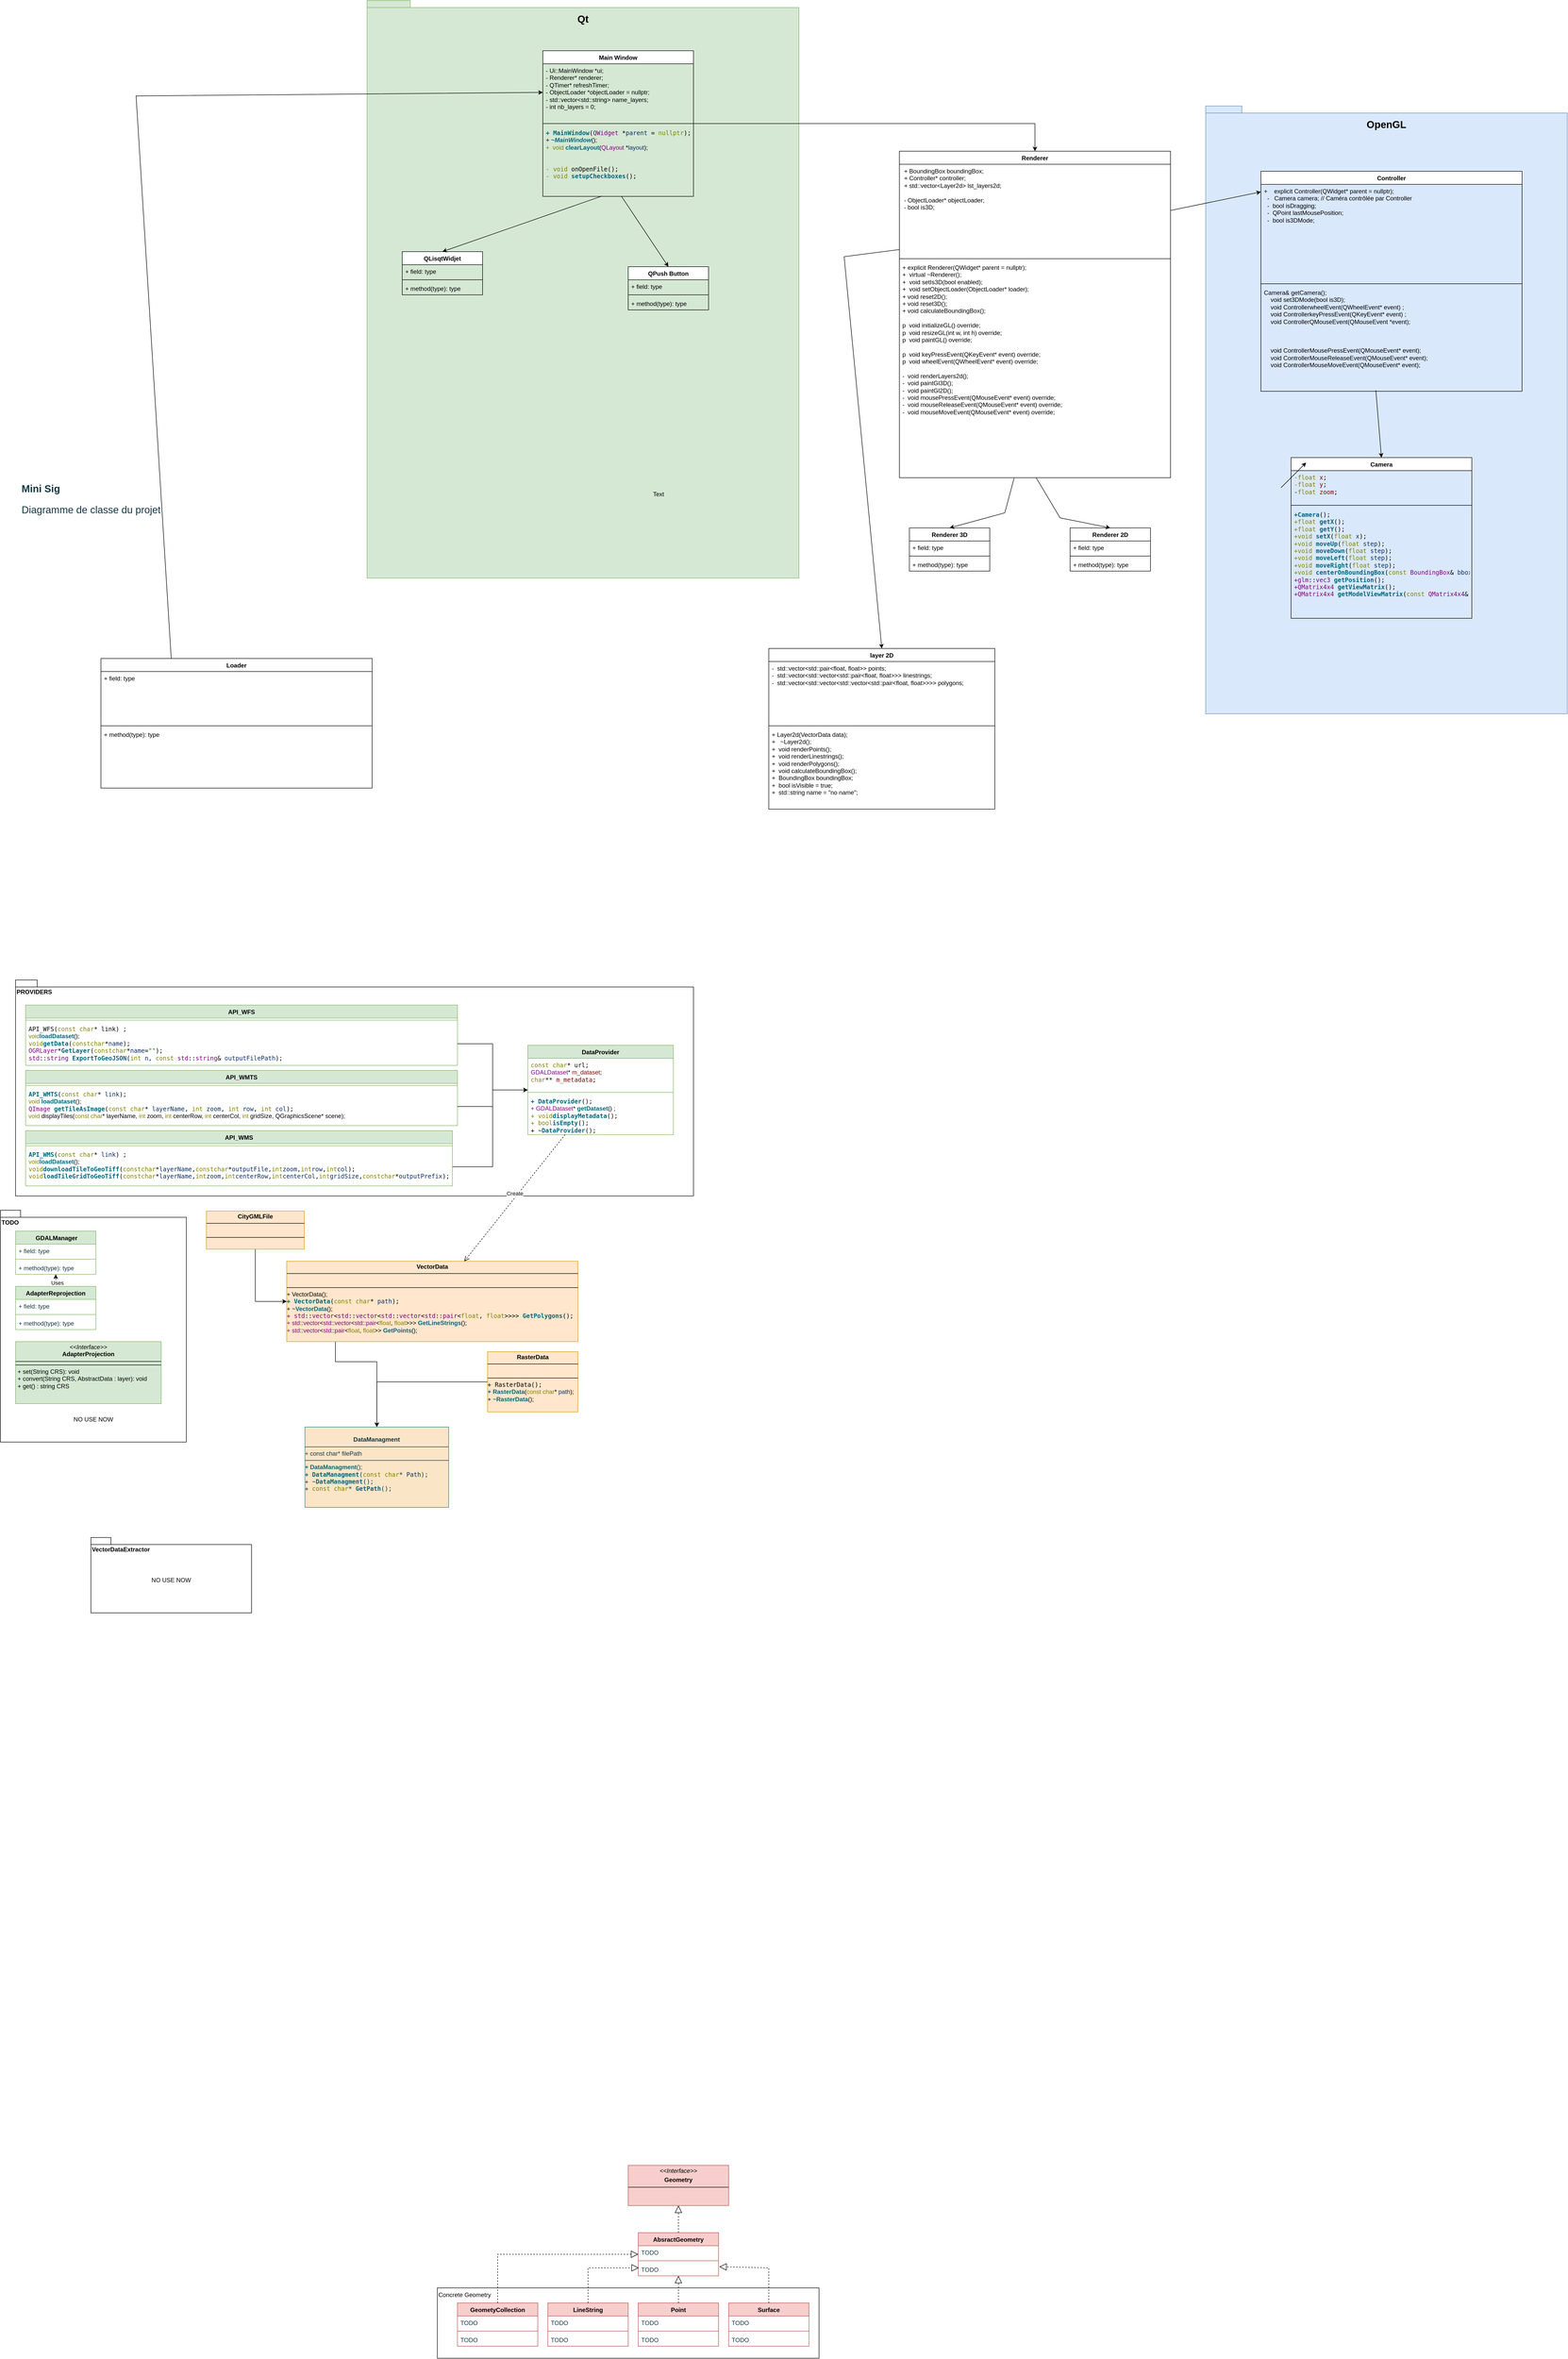 <mxfile version="25.0.3">
  <diagram name="Page-1" id="ewJkEvwEkv3YmVCJp_y1">
    <mxGraphModel grid="1" page="1" gridSize="10" guides="1" tooltips="1" connect="1" arrows="1" fold="1" pageScale="1" pageWidth="3300" pageHeight="4681" math="0" shadow="0">
      <root>
        <mxCell id="0" />
        <mxCell id="1" parent="0" />
        <mxCell id="61fBXbApF1Y0hZVp9F97-1" value="TODO" style="shape=folder;fontStyle=1;spacingTop=10;tabWidth=40;tabHeight=14;tabPosition=left;html=1;whiteSpace=wrap;align=left;verticalAlign=top;" vertex="1" parent="1">
          <mxGeometry x="-30" y="1478.5" width="370" height="461.5" as="geometry" />
        </mxCell>
        <mxCell id="YE_26TuEQfnDjmXxc6EP-120" value="Concrete Geometry" style="rounded=0;whiteSpace=wrap;html=1;align=left;verticalAlign=top;" vertex="1" parent="1">
          <mxGeometry x="840" y="3624" width="760" height="140" as="geometry" />
        </mxCell>
        <mxCell id="YE_26TuEQfnDjmXxc6EP-67" value="VectorDataExtractor" style="shape=folder;fontStyle=1;spacingTop=10;tabWidth=40;tabHeight=14;tabPosition=left;html=1;whiteSpace=wrap;verticalAlign=top;align=left;" vertex="1" parent="1">
          <mxGeometry x="150" y="2130" width="320" height="150" as="geometry" />
        </mxCell>
        <mxCell id="VQp6HczaZ_-Sfdic1Wj1-54" value="&lt;font style=&quot;font-size: 20px;&quot;&gt;Qt&lt;/font&gt;" style="shape=folder;fontStyle=1;spacingTop=20;tabWidth=40;tabHeight=14;tabPosition=left;html=1;whiteSpace=wrap;spacing=0;horizontal=1;verticalAlign=top;fillColor=#d5e8d4;strokeColor=#82b366;" vertex="1" parent="1">
          <mxGeometry x="700" y="-930" width="860" height="1150" as="geometry" />
        </mxCell>
        <mxCell id="VQp6HczaZ_-Sfdic1Wj1-43" value="&lt;font style=&quot;font-size: 20px;&quot;&gt;OpenGL&lt;/font&gt;" style="shape=folder;fontStyle=1;spacingTop=20;tabWidth=40;tabHeight=14;tabPosition=left;html=1;whiteSpace=wrap;fillColor=#dae8fc;strokeColor=#6c8ebf;spacing=0;horizontal=1;verticalAlign=top;gradientDirection=radial;strokeWidth=1;" vertex="1" parent="1">
          <mxGeometry x="2370" y="-720" width="720" height="1210" as="geometry" />
        </mxCell>
        <mxCell id="YE_26TuEQfnDjmXxc6EP-49" value="&lt;div&gt;PROVIDERS&lt;/div&gt;&lt;div&gt;&lt;br&gt;&lt;/div&gt;" style="shape=folder;fontStyle=1;spacingTop=10;tabWidth=40;tabHeight=14;tabPosition=left;html=1;whiteSpace=wrap;align=left;verticalAlign=top;gradientDirection=radial;" vertex="1" parent="1">
          <mxGeometry y="1020" width="1350" height="430" as="geometry" />
        </mxCell>
        <mxCell id="W0gagIkV84F4mibC6HWt-2" value="&lt;h1 style=&quot;margin-top: 0px;&quot;&gt;&lt;font style=&quot;font-size: 20px;&quot;&gt;Mini Sig&lt;/font&gt;&lt;/h1&gt;&lt;p&gt;&lt;font style=&quot;font-size: 20px;&quot;&gt;Diagramme de classe du projet&lt;/font&gt;&lt;/p&gt;" style="text;html=1;whiteSpace=wrap;overflow=hidden;rounded=0;labelBackgroundColor=none;fontColor=#143642;" vertex="1" parent="1">
          <mxGeometry x="10" y="20" width="290" height="160" as="geometry" />
        </mxCell>
        <mxCell id="Mz-Ej8ue9t3ja8AV73kb-6" value="&lt;p style=&quot;margin:0px;margin-top:4px;text-align:center;&quot;&gt;&lt;br&gt;&lt;b&gt;DataManagment&lt;/b&gt;&lt;/p&gt;&lt;hr size=&quot;1&quot; style=&quot;border-style:solid;&quot;&gt;+ const char* filePath&lt;hr size=&quot;1&quot; style=&quot;border-style:solid;&quot;&gt;&lt;span style=&quot;font-weight: 600; color: rgb(0, 103, 124); white-space: normal;&quot;&gt;+ DataManagment&lt;/span&gt;&lt;span style=&quot;white-space: normal&quot;&gt;();&lt;/span&gt;&lt;pre style=&quot;margin-top:0px; margin-bottom:0px; margin-left:0px; margin-right:0px; -qt-block-indent:0; text-indent:0px;&quot;&gt;&lt;span style=&quot;font-weight:600; color:#00677c;&quot;&gt;+ DataManagment&lt;/span&gt;(&lt;span style=&quot;color:#808000;&quot;&gt;const&lt;/span&gt;&lt;span style=&quot;color:#c0c0c0;&quot;&gt; &lt;/span&gt;&lt;span style=&quot;color:#808000;&quot;&gt;char&lt;/span&gt;*&lt;span style=&quot;color:#c0c0c0;&quot;&gt; &lt;/span&gt;&lt;span style=&quot;color:#092e64;&quot;&gt;Path&lt;/span&gt;);&lt;/pre&gt;&lt;pre style=&quot;margin-top:0px; margin-bottom:0px; margin-left:0px; margin-right:0px; -qt-block-indent:0; text-indent:0px;&quot;&gt;+ ~&lt;span style=&quot;font-weight:600; color:#00677c;&quot;&gt;DataManagment&lt;/span&gt;();&lt;/pre&gt;&lt;pre style=&quot;margin-top:0px; margin-bottom:0px; margin-left:0px; margin-right:0px; -qt-block-indent:0; text-indent:0px;&quot;&gt;+ &lt;span style=&quot;color:#808000;&quot;&gt;const&lt;/span&gt;&lt;span style=&quot;color:#c0c0c0;&quot;&gt; &lt;/span&gt;&lt;span style=&quot;color:#808000;&quot;&gt;char&lt;/span&gt;*&lt;span style=&quot;color:#c0c0c0;&quot;&gt; &lt;/span&gt;&lt;span style=&quot;font-weight:600; color:#00677c;&quot;&gt;GetPath&lt;/span&gt;();&lt;/pre&gt;&lt;style type=&quot;text/css&quot;&gt;p, li { white-space: pre-wrap; }&lt;/style&gt;" style="verticalAlign=top;align=left;overflow=fill;html=1;whiteSpace=wrap;labelBackgroundColor=none;fillColor=#FAE5C7;strokeColor=#0F8B8D;fontColor=#143642;" vertex="1" parent="1">
          <mxGeometry x="576.25" y="1910" width="286.25" height="160" as="geometry" />
        </mxCell>
        <mxCell id="m3QRE2yToenCtiaSld8w-3" value="&lt;p style=&quot;margin:0px;margin-top:4px;text-align:center;&quot;&gt;&lt;i&gt;&amp;lt;&amp;lt;Interface&amp;gt;&amp;gt;&lt;/i&gt;&lt;br&gt;&lt;b&gt;AdapterProjection&lt;/b&gt;&lt;br&gt;&lt;/p&gt;&lt;hr size=&quot;1&quot; style=&quot;border-style:solid;&quot;&gt;&lt;hr size=&quot;1&quot; style=&quot;border-style:solid;&quot;&gt;&lt;p style=&quot;margin:0px;margin-left:4px;&quot;&gt;+ set(String CRS): void&lt;br&gt;+ convert(String CRS, AbstractData : layer): void&lt;br&gt;&lt;/p&gt;&lt;p style=&quot;margin:0px;margin-left:4px;&quot;&gt;+ get() : string CRS&lt;br&gt;&lt;/p&gt;" style="verticalAlign=top;align=left;overflow=fill;html=1;whiteSpace=wrap;labelBackgroundColor=none;fillColor=#d5e8d4;strokeColor=#82b366;" vertex="1" parent="1">
          <mxGeometry y="1740" width="290" height="123.5" as="geometry" />
        </mxCell>
        <mxCell id="VQp6HczaZ_-Sfdic1Wj1-57" value="" style="edgeStyle=orthogonalEdgeStyle;rounded=0;orthogonalLoop=1;jettySize=auto;html=1;entryX=0.5;entryY=0;entryDx=0;entryDy=0;" edge="1" parent="1" source="T-lWKSoQIw2f4ri57Lx8-16" target="T-lWKSoQIw2f4ri57Lx8-21">
          <mxGeometry relative="1" as="geometry">
            <mxPoint x="1370.0" y="-700.004" as="sourcePoint" />
            <mxPoint x="2497.9" y="-529.03" as="targetPoint" />
          </mxGeometry>
        </mxCell>
        <mxCell id="YE_26TuEQfnDjmXxc6EP-50" value="&amp;nbsp;GDALManager" style="swimlane;fontStyle=1;align=center;verticalAlign=top;childLayout=stackLayout;horizontal=1;startSize=26;horizontalStack=0;resizeParent=1;resizeParentMax=0;resizeLast=0;collapsible=1;marginBottom=0;whiteSpace=wrap;html=1;fillColor=#d5e8d4;strokeColor=#82b366;" vertex="1" parent="1">
          <mxGeometry y="1520" width="160" height="86" as="geometry" />
        </mxCell>
        <mxCell id="YE_26TuEQfnDjmXxc6EP-51" value="+ field: type" style="text;strokeColor=none;fillColor=none;align=left;verticalAlign=top;spacingLeft=4;spacingRight=4;overflow=hidden;rotatable=0;points=[[0,0.5],[1,0.5]];portConstraint=eastwest;whiteSpace=wrap;html=1;fontColor=#143642;" vertex="1" parent="YE_26TuEQfnDjmXxc6EP-50">
          <mxGeometry y="26" width="160" height="26" as="geometry" />
        </mxCell>
        <mxCell id="YE_26TuEQfnDjmXxc6EP-52" value="" style="line;strokeWidth=1;fillColor=none;align=left;verticalAlign=middle;spacingTop=-1;spacingLeft=3;spacingRight=3;rotatable=0;labelPosition=right;points=[];portConstraint=eastwest;strokeColor=inherit;fontColor=#143642;" vertex="1" parent="YE_26TuEQfnDjmXxc6EP-50">
          <mxGeometry y="52" width="160" height="8" as="geometry" />
        </mxCell>
        <mxCell id="YE_26TuEQfnDjmXxc6EP-53" value="+ method(type): type" style="text;strokeColor=none;fillColor=none;align=left;verticalAlign=top;spacingLeft=4;spacingRight=4;overflow=hidden;rotatable=0;points=[[0,0.5],[1,0.5]];portConstraint=eastwest;whiteSpace=wrap;html=1;fontColor=#143642;" vertex="1" parent="YE_26TuEQfnDjmXxc6EP-50">
          <mxGeometry y="60" width="160" height="26" as="geometry" />
        </mxCell>
        <mxCell id="YE_26TuEQfnDjmXxc6EP-62" style="edgeStyle=orthogonalEdgeStyle;rounded=0;orthogonalLoop=1;jettySize=auto;html=1;" edge="1" parent="1" source="YE_26TuEQfnDjmXxc6EP-55" target="YE_26TuEQfnDjmXxc6EP-50">
          <mxGeometry relative="1" as="geometry">
            <Array as="points">
              <mxPoint x="150" y="1562.5" />
              <mxPoint x="150" y="1562.5" />
            </Array>
          </mxGeometry>
        </mxCell>
        <mxCell id="YE_26TuEQfnDjmXxc6EP-63" value="Uses" style="edgeLabel;html=1;align=center;verticalAlign=middle;resizable=0;points=[];" connectable="0" vertex="1" parent="YE_26TuEQfnDjmXxc6EP-62">
          <mxGeometry x="-0.433" y="-3" relative="1" as="geometry">
            <mxPoint as="offset" />
          </mxGeometry>
        </mxCell>
        <mxCell id="YE_26TuEQfnDjmXxc6EP-55" value="AdapterReprojection" style="swimlane;fontStyle=1;align=center;verticalAlign=top;childLayout=stackLayout;horizontal=1;startSize=26;horizontalStack=0;resizeParent=1;resizeParentMax=0;resizeLast=0;collapsible=1;marginBottom=0;whiteSpace=wrap;html=1;strokeColor=#82b366;fillColor=#d5e8d4;" vertex="1" parent="1">
          <mxGeometry y="1630" width="160" height="86" as="geometry" />
        </mxCell>
        <mxCell id="YE_26TuEQfnDjmXxc6EP-56" value="+ field: type" style="text;strokeColor=none;fillColor=none;align=left;verticalAlign=top;spacingLeft=4;spacingRight=4;overflow=hidden;rotatable=0;points=[[0,0.5],[1,0.5]];portConstraint=eastwest;whiteSpace=wrap;html=1;fontColor=#143642;" vertex="1" parent="YE_26TuEQfnDjmXxc6EP-55">
          <mxGeometry y="26" width="160" height="26" as="geometry" />
        </mxCell>
        <mxCell id="YE_26TuEQfnDjmXxc6EP-57" value="" style="line;strokeWidth=1;fillColor=none;align=left;verticalAlign=middle;spacingTop=-1;spacingLeft=3;spacingRight=3;rotatable=0;labelPosition=right;points=[];portConstraint=eastwest;strokeColor=inherit;fontColor=#143642;" vertex="1" parent="YE_26TuEQfnDjmXxc6EP-55">
          <mxGeometry y="52" width="160" height="8" as="geometry" />
        </mxCell>
        <mxCell id="YE_26TuEQfnDjmXxc6EP-58" value="+ method(type): type" style="text;strokeColor=none;fillColor=none;align=left;verticalAlign=top;spacingLeft=4;spacingRight=4;overflow=hidden;rotatable=0;points=[[0,0.5],[1,0.5]];portConstraint=eastwest;whiteSpace=wrap;html=1;fontColor=#143642;" vertex="1" parent="YE_26TuEQfnDjmXxc6EP-55">
          <mxGeometry y="60" width="160" height="26" as="geometry" />
        </mxCell>
        <mxCell id="YE_26TuEQfnDjmXxc6EP-87" value="&lt;p style=&quot;margin:0px;margin-top:4px;text-align:center;&quot;&gt;&lt;i&gt;&amp;lt;&amp;lt;Interface&amp;gt;&amp;gt;&lt;/i&gt;&lt;/p&gt;&lt;p style=&quot;margin:0px;margin-top:4px;text-align:center;&quot;&gt;&lt;b&gt;Geometry&lt;/b&gt;&lt;/p&gt;&lt;hr size=&quot;1&quot; style=&quot;border-style:solid;&quot;&gt;" style="verticalAlign=top;align=left;overflow=fill;html=1;whiteSpace=wrap;labelBackgroundColor=none;fillColor=#f8cecc;strokeColor=#b85450;" vertex="1" parent="1">
          <mxGeometry x="1220" y="3380" width="200" height="80" as="geometry" />
        </mxCell>
        <mxCell id="YE_26TuEQfnDjmXxc6EP-88" value="AbsractGeometry" style="swimlane;fontStyle=1;align=center;verticalAlign=top;childLayout=stackLayout;horizontal=1;startSize=26;horizontalStack=0;resizeParent=1;resizeParentMax=0;resizeLast=0;collapsible=1;marginBottom=0;whiteSpace=wrap;html=1;strokeColor=#b85450;fillColor=#f8cecc;" vertex="1" parent="1">
          <mxGeometry x="1240" y="3514" width="160" height="86" as="geometry" />
        </mxCell>
        <mxCell id="YE_26TuEQfnDjmXxc6EP-89" value="TODO" style="text;strokeColor=none;fillColor=none;align=left;verticalAlign=top;spacingLeft=4;spacingRight=4;overflow=hidden;rotatable=0;points=[[0,0.5],[1,0.5]];portConstraint=eastwest;whiteSpace=wrap;html=1;fontColor=#143642;" vertex="1" parent="YE_26TuEQfnDjmXxc6EP-88">
          <mxGeometry y="26" width="160" height="26" as="geometry" />
        </mxCell>
        <mxCell id="YE_26TuEQfnDjmXxc6EP-90" value="" style="line;strokeWidth=1;fillColor=none;align=left;verticalAlign=middle;spacingTop=-1;spacingLeft=3;spacingRight=3;rotatable=0;labelPosition=right;points=[];portConstraint=eastwest;strokeColor=inherit;fontColor=#143642;" vertex="1" parent="YE_26TuEQfnDjmXxc6EP-88">
          <mxGeometry y="52" width="160" height="8" as="geometry" />
        </mxCell>
        <mxCell id="YE_26TuEQfnDjmXxc6EP-91" value="TODO" style="text;strokeColor=none;fillColor=none;align=left;verticalAlign=top;spacingLeft=4;spacingRight=4;overflow=hidden;rotatable=0;points=[[0,0.5],[1,0.5]];portConstraint=eastwest;whiteSpace=wrap;html=1;fontColor=#143642;" vertex="1" parent="YE_26TuEQfnDjmXxc6EP-88">
          <mxGeometry y="60" width="160" height="26" as="geometry" />
        </mxCell>
        <mxCell id="YE_26TuEQfnDjmXxc6EP-93" value="LineString" style="swimlane;fontStyle=1;align=center;verticalAlign=top;childLayout=stackLayout;horizontal=1;startSize=26;horizontalStack=0;resizeParent=1;resizeParentMax=0;resizeLast=0;collapsible=1;marginBottom=0;whiteSpace=wrap;html=1;strokeColor=#b85450;fillColor=#f8cecc;" vertex="1" parent="1">
          <mxGeometry x="1060" y="3654" width="160" height="86" as="geometry" />
        </mxCell>
        <mxCell id="YE_26TuEQfnDjmXxc6EP-94" value="TODO" style="text;strokeColor=none;fillColor=none;align=left;verticalAlign=top;spacingLeft=4;spacingRight=4;overflow=hidden;rotatable=0;points=[[0,0.5],[1,0.5]];portConstraint=eastwest;whiteSpace=wrap;html=1;fontColor=#143642;" vertex="1" parent="YE_26TuEQfnDjmXxc6EP-93">
          <mxGeometry y="26" width="160" height="26" as="geometry" />
        </mxCell>
        <mxCell id="YE_26TuEQfnDjmXxc6EP-95" value="" style="line;strokeWidth=1;fillColor=none;align=left;verticalAlign=middle;spacingTop=-1;spacingLeft=3;spacingRight=3;rotatable=0;labelPosition=right;points=[];portConstraint=eastwest;strokeColor=inherit;fontColor=#143642;" vertex="1" parent="YE_26TuEQfnDjmXxc6EP-93">
          <mxGeometry y="52" width="160" height="8" as="geometry" />
        </mxCell>
        <mxCell id="YE_26TuEQfnDjmXxc6EP-96" value="TODO" style="text;strokeColor=none;fillColor=none;align=left;verticalAlign=top;spacingLeft=4;spacingRight=4;overflow=hidden;rotatable=0;points=[[0,0.5],[1,0.5]];portConstraint=eastwest;whiteSpace=wrap;html=1;fontColor=#143642;" vertex="1" parent="YE_26TuEQfnDjmXxc6EP-93">
          <mxGeometry y="60" width="160" height="26" as="geometry" />
        </mxCell>
        <mxCell id="YE_26TuEQfnDjmXxc6EP-97" value="Point" style="swimlane;fontStyle=1;align=center;verticalAlign=top;childLayout=stackLayout;horizontal=1;startSize=26;horizontalStack=0;resizeParent=1;resizeParentMax=0;resizeLast=0;collapsible=1;marginBottom=0;whiteSpace=wrap;html=1;strokeColor=#b85450;fillColor=#f8cecc;" vertex="1" parent="1">
          <mxGeometry x="1240" y="3654" width="160" height="86" as="geometry" />
        </mxCell>
        <mxCell id="YE_26TuEQfnDjmXxc6EP-98" value="TODO" style="text;strokeColor=none;fillColor=none;align=left;verticalAlign=top;spacingLeft=4;spacingRight=4;overflow=hidden;rotatable=0;points=[[0,0.5],[1,0.5]];portConstraint=eastwest;whiteSpace=wrap;html=1;fontColor=#143642;" vertex="1" parent="YE_26TuEQfnDjmXxc6EP-97">
          <mxGeometry y="26" width="160" height="26" as="geometry" />
        </mxCell>
        <mxCell id="YE_26TuEQfnDjmXxc6EP-99" value="" style="line;strokeWidth=1;fillColor=none;align=left;verticalAlign=middle;spacingTop=-1;spacingLeft=3;spacingRight=3;rotatable=0;labelPosition=right;points=[];portConstraint=eastwest;strokeColor=inherit;fontColor=#143642;" vertex="1" parent="YE_26TuEQfnDjmXxc6EP-97">
          <mxGeometry y="52" width="160" height="8" as="geometry" />
        </mxCell>
        <mxCell id="YE_26TuEQfnDjmXxc6EP-100" value="TODO" style="text;strokeColor=none;fillColor=none;align=left;verticalAlign=top;spacingLeft=4;spacingRight=4;overflow=hidden;rotatable=0;points=[[0,0.5],[1,0.5]];portConstraint=eastwest;whiteSpace=wrap;html=1;fontColor=#143642;" vertex="1" parent="YE_26TuEQfnDjmXxc6EP-97">
          <mxGeometry y="60" width="160" height="26" as="geometry" />
        </mxCell>
        <mxCell id="YE_26TuEQfnDjmXxc6EP-101" value="Surface" style="swimlane;fontStyle=1;align=center;verticalAlign=top;childLayout=stackLayout;horizontal=1;startSize=26;horizontalStack=0;resizeParent=1;resizeParentMax=0;resizeLast=0;collapsible=1;marginBottom=0;whiteSpace=wrap;html=1;strokeColor=#b85450;fillColor=#f8cecc;" vertex="1" parent="1">
          <mxGeometry x="1420" y="3654" width="160" height="86" as="geometry" />
        </mxCell>
        <mxCell id="YE_26TuEQfnDjmXxc6EP-102" value="TODO" style="text;strokeColor=none;fillColor=none;align=left;verticalAlign=top;spacingLeft=4;spacingRight=4;overflow=hidden;rotatable=0;points=[[0,0.5],[1,0.5]];portConstraint=eastwest;whiteSpace=wrap;html=1;fontColor=#143642;" vertex="1" parent="YE_26TuEQfnDjmXxc6EP-101">
          <mxGeometry y="26" width="160" height="26" as="geometry" />
        </mxCell>
        <mxCell id="YE_26TuEQfnDjmXxc6EP-103" value="" style="line;strokeWidth=1;fillColor=none;align=left;verticalAlign=middle;spacingTop=-1;spacingLeft=3;spacingRight=3;rotatable=0;labelPosition=right;points=[];portConstraint=eastwest;strokeColor=inherit;fontColor=#143642;" vertex="1" parent="YE_26TuEQfnDjmXxc6EP-101">
          <mxGeometry y="52" width="160" height="8" as="geometry" />
        </mxCell>
        <mxCell id="YE_26TuEQfnDjmXxc6EP-104" value="TODO" style="text;strokeColor=none;fillColor=none;align=left;verticalAlign=top;spacingLeft=4;spacingRight=4;overflow=hidden;rotatable=0;points=[[0,0.5],[1,0.5]];portConstraint=eastwest;whiteSpace=wrap;html=1;fontColor=#143642;" vertex="1" parent="YE_26TuEQfnDjmXxc6EP-101">
          <mxGeometry y="60" width="160" height="26" as="geometry" />
        </mxCell>
        <mxCell id="YE_26TuEQfnDjmXxc6EP-105" value="" style="endArrow=block;dashed=1;endFill=0;endSize=12;html=1;rounded=0;" edge="1" parent="1" source="YE_26TuEQfnDjmXxc6EP-88" target="YE_26TuEQfnDjmXxc6EP-87">
          <mxGeometry width="160" relative="1" as="geometry">
            <mxPoint x="820" y="3460" as="sourcePoint" />
            <mxPoint x="820" y="3564" as="targetPoint" />
            <Array as="points" />
          </mxGeometry>
        </mxCell>
        <mxCell id="YE_26TuEQfnDjmXxc6EP-106" value="" style="endArrow=block;dashed=1;endFill=0;endSize=12;html=1;rounded=0;" edge="1" parent="1" source="YE_26TuEQfnDjmXxc6EP-97" target="YE_26TuEQfnDjmXxc6EP-88">
          <mxGeometry width="160" relative="1" as="geometry">
            <mxPoint x="1319.57" y="3654" as="sourcePoint" />
            <mxPoint x="1319.57" y="3600" as="targetPoint" />
            <Array as="points" />
          </mxGeometry>
        </mxCell>
        <mxCell id="YE_26TuEQfnDjmXxc6EP-110" value="" style="endArrow=block;dashed=1;endFill=0;endSize=12;html=1;rounded=0;entryX=1.009;entryY=0.301;entryDx=0;entryDy=0;entryPerimeter=0;" edge="1" parent="1" source="YE_26TuEQfnDjmXxc6EP-101" target="YE_26TuEQfnDjmXxc6EP-91">
          <mxGeometry width="160" relative="1" as="geometry">
            <mxPoint x="1480" y="3634" as="sourcePoint" />
            <mxPoint x="1480" y="3580" as="targetPoint" />
            <Array as="points">
              <mxPoint x="1500" y="3584" />
            </Array>
          </mxGeometry>
        </mxCell>
        <mxCell id="YE_26TuEQfnDjmXxc6EP-111" value="" style="endArrow=block;dashed=1;endFill=0;endSize=12;html=1;rounded=0;" edge="1" parent="1" source="YE_26TuEQfnDjmXxc6EP-93">
          <mxGeometry width="160" relative="1" as="geometry">
            <mxPoint x="1200" y="3600" as="sourcePoint" />
            <mxPoint x="1241" y="3584" as="targetPoint" />
            <Array as="points">
              <mxPoint x="1140" y="3584" />
            </Array>
          </mxGeometry>
        </mxCell>
        <mxCell id="YE_26TuEQfnDjmXxc6EP-112" value="&lt;div&gt;GeometyCollection&lt;/div&gt;&lt;div&gt;&lt;br&gt;&lt;/div&gt;" style="swimlane;fontStyle=1;align=center;verticalAlign=top;childLayout=stackLayout;horizontal=1;startSize=26;horizontalStack=0;resizeParent=1;resizeParentMax=0;resizeLast=0;collapsible=1;marginBottom=0;whiteSpace=wrap;html=1;strokeColor=#b85450;fillColor=#f8cecc;" vertex="1" parent="1">
          <mxGeometry x="880" y="3654" width="160" height="86" as="geometry" />
        </mxCell>
        <mxCell id="YE_26TuEQfnDjmXxc6EP-113" value="TODO" style="text;strokeColor=none;fillColor=none;align=left;verticalAlign=top;spacingLeft=4;spacingRight=4;overflow=hidden;rotatable=0;points=[[0,0.5],[1,0.5]];portConstraint=eastwest;whiteSpace=wrap;html=1;fontColor=#143642;" vertex="1" parent="YE_26TuEQfnDjmXxc6EP-112">
          <mxGeometry y="26" width="160" height="26" as="geometry" />
        </mxCell>
        <mxCell id="YE_26TuEQfnDjmXxc6EP-114" value="" style="line;strokeWidth=1;fillColor=none;align=left;verticalAlign=middle;spacingTop=-1;spacingLeft=3;spacingRight=3;rotatable=0;labelPosition=right;points=[];portConstraint=eastwest;strokeColor=inherit;fontColor=#143642;" vertex="1" parent="YE_26TuEQfnDjmXxc6EP-112">
          <mxGeometry y="52" width="160" height="8" as="geometry" />
        </mxCell>
        <mxCell id="YE_26TuEQfnDjmXxc6EP-115" value="TODO" style="text;strokeColor=none;fillColor=none;align=left;verticalAlign=top;spacingLeft=4;spacingRight=4;overflow=hidden;rotatable=0;points=[[0,0.5],[1,0.5]];portConstraint=eastwest;whiteSpace=wrap;html=1;fontColor=#143642;" vertex="1" parent="YE_26TuEQfnDjmXxc6EP-112">
          <mxGeometry y="60" width="160" height="26" as="geometry" />
        </mxCell>
        <mxCell id="YE_26TuEQfnDjmXxc6EP-116" value="" style="endArrow=block;dashed=1;endFill=0;endSize=12;html=1;rounded=0;" edge="1" parent="1" source="YE_26TuEQfnDjmXxc6EP-112" target="YE_26TuEQfnDjmXxc6EP-88">
          <mxGeometry width="160" relative="1" as="geometry">
            <mxPoint x="1000" y="3614" as="sourcePoint" />
            <mxPoint x="1070" y="3560" as="targetPoint" />
            <Array as="points">
              <mxPoint x="960" y="3557" />
            </Array>
          </mxGeometry>
        </mxCell>
        <mxCell id="iqyvSb_KlL2L7tUEm-mz-1" style="edgeStyle=orthogonalEdgeStyle;rounded=0;orthogonalLoop=1;jettySize=auto;html=1;entryX=0.5;entryY=0;entryDx=0;entryDy=0;" edge="1" parent="1" source="M28GYR8N4w48KDMcxOb5-6" target="Mz-Ej8ue9t3ja8AV73kb-6">
          <mxGeometry relative="1" as="geometry">
            <Array as="points">
              <mxPoint x="637" y="1780" />
              <mxPoint x="719" y="1780" />
            </Array>
          </mxGeometry>
        </mxCell>
        <mxCell id="M28GYR8N4w48KDMcxOb5-6" value="&lt;p style=&quot;margin:0px;margin-top:4px;text-align:center;&quot;&gt;&lt;b&gt;VectorData&lt;br&gt;&lt;/b&gt;&lt;/p&gt;&lt;hr size=&quot;1&quot; style=&quot;border-style:solid;&quot;&gt;&amp;nbsp;&lt;br&gt;&lt;hr size=&quot;1&quot; style=&quot;border-style:solid;&quot;&gt;+ VectorData();&lt;br&gt;&lt;pre style=&quot;margin-top:0px; margin-bottom:0px; margin-left:0px; margin-right:0px; -qt-block-indent:0; text-indent:0px;&quot;&gt;&lt;span style=&quot;font-weight:600; color:#00677c;&quot;&gt;+ VectorData&lt;/span&gt;(&lt;span style=&quot;color:#808000;&quot;&gt;const&lt;/span&gt;&lt;span style=&quot;color:#c0c0c0;&quot;&gt; &lt;/span&gt;&lt;span style=&quot;color:#808000;&quot;&gt;char&lt;/span&gt;*&lt;span style=&quot;color:#c0c0c0;&quot;&gt; &lt;/span&gt;&lt;span style=&quot;color:#092e64;&quot;&gt;path&lt;/span&gt;);&lt;/pre&gt;+ ~&lt;span style=&quot;font-weight:600; color:#00677c;&quot;&gt;VectorData&lt;/span&gt;();&lt;br&gt;&lt;pre style=&quot;margin-top:0px; margin-bottom:0px; margin-left:0px; margin-right:0px; -qt-block-indent:0; text-indent:0px;&quot;&gt;&lt;span style=&quot;color:#800080;&quot;&gt;+ std&lt;/span&gt;::&lt;span style=&quot;color:#800080;&quot;&gt;vector&lt;/span&gt;&amp;lt;&lt;span style=&quot;color:#800080;&quot;&gt;std&lt;/span&gt;::&lt;span style=&quot;color:#800080;&quot;&gt;vector&lt;/span&gt;&amp;lt;&lt;span style=&quot;color:#800080;&quot;&gt;std&lt;/span&gt;::&lt;span style=&quot;color:#800080;&quot;&gt;vector&lt;/span&gt;&amp;lt;&lt;span style=&quot;color:#800080;&quot;&gt;std&lt;/span&gt;::&lt;span style=&quot;color:#800080;&quot;&gt;pair&lt;/span&gt;&amp;lt;&lt;span style=&quot;color:#808000;&quot;&gt;float&lt;/span&gt;,&lt;span style=&quot;color:#c0c0c0;&quot;&gt; &lt;/span&gt;&lt;span style=&quot;color:#808000;&quot;&gt;float&lt;/span&gt;&amp;gt;&amp;gt;&amp;gt;&amp;gt;&lt;span style=&quot;color:#c0c0c0;&quot;&gt; &lt;/span&gt;&lt;span style=&quot;font-weight:600; color:#00677c;&quot;&gt;GetPolygons&lt;/span&gt;();&lt;/pre&gt;&lt;div&gt;&lt;span style=&quot;color:#800080;&quot;&gt;+ std&lt;/span&gt;::&lt;span style=&quot;color:#800080;&quot;&gt;vector&lt;/span&gt;&amp;lt;&lt;span style=&quot;color:#800080;&quot;&gt;std&lt;/span&gt;::&lt;span style=&quot;color:#800080;&quot;&gt;vector&lt;/span&gt;&amp;lt;&lt;span style=&quot;color:#800080;&quot;&gt;std&lt;/span&gt;::&lt;span style=&quot;color:#800080;&quot;&gt;pair&lt;/span&gt;&amp;lt;&lt;span style=&quot;color:#808000;&quot;&gt;float&lt;/span&gt;,&lt;span style=&quot;color:#c0c0c0;&quot;&gt; &lt;/span&gt;&lt;span style=&quot;color:#808000;&quot;&gt;float&lt;/span&gt;&amp;gt;&amp;gt;&amp;gt;&lt;span style=&quot;color:#c0c0c0;&quot;&gt; &lt;/span&gt;&lt;span style=&quot;font-weight:600; color:#00677c;&quot;&gt;GetLineStrings&lt;/span&gt;();&lt;/div&gt;&lt;div&gt;&lt;span style=&quot;color:#800080;&quot;&gt;+ std&lt;/span&gt;::&lt;span style=&quot;color:#800080;&quot;&gt;vector&lt;/span&gt;&amp;lt;&lt;span style=&quot;color:#800080;&quot;&gt;std&lt;/span&gt;::&lt;span style=&quot;color:#800080;&quot;&gt;pair&lt;/span&gt;&amp;lt;&lt;span style=&quot;color:#808000;&quot;&gt;float&lt;/span&gt;,&lt;span style=&quot;color:#c0c0c0;&quot;&gt; &lt;/span&gt;&lt;span style=&quot;color:#808000;&quot;&gt;float&lt;/span&gt;&amp;gt;&amp;gt;&lt;span style=&quot;color:#c0c0c0;&quot;&gt; &lt;/span&gt;&lt;span style=&quot;font-weight:600; color:#00677c;&quot;&gt;GetPoints&lt;/span&gt;();&lt;style type=&quot;text/css&quot;&gt;p, li { white-space: pre-wrap; }&lt;/style&gt;&lt;/div&gt;" style="verticalAlign=top;align=left;overflow=fill;html=1;whiteSpace=wrap;fillColor=#ffe6cc;strokeColor=#d79b00;" vertex="1" parent="1">
          <mxGeometry x="540" y="1580" width="580" height="160" as="geometry" />
        </mxCell>
        <mxCell id="_OyKHYViLCONZgguETRh-19" style="edgeStyle=orthogonalEdgeStyle;rounded=0;orthogonalLoop=1;jettySize=auto;html=1;entryX=0;entryY=0.5;entryDx=0;entryDy=0;" edge="1" parent="1" source="_OyKHYViLCONZgguETRh-18" target="M28GYR8N4w48KDMcxOb5-6">
          <mxGeometry relative="1" as="geometry" />
        </mxCell>
        <mxCell id="_OyKHYViLCONZgguETRh-18" value="&lt;p style=&quot;margin:0px;margin-top:4px;text-align:center;&quot;&gt;&lt;b&gt;CityGMLFile&lt;/b&gt;&lt;/p&gt;&lt;hr size=&quot;1&quot; style=&quot;border-style:solid;&quot;&gt;&lt;br&gt;&lt;hr size=&quot;1&quot; style=&quot;border-style:solid;&quot;&gt;&amp;nbsp; &lt;br&gt;&lt;div&gt;&lt;br&gt;&lt;/div&gt;" style="verticalAlign=top;align=left;overflow=fill;html=1;whiteSpace=wrap;fillColor=#ffe6cc;strokeColor=#d79b00;" vertex="1" parent="1">
          <mxGeometry x="380" y="1480" width="195" height="76" as="geometry" />
        </mxCell>
        <mxCell id="iqyvSb_KlL2L7tUEm-mz-4" value="DataProvider" style="swimlane;fontStyle=1;align=center;verticalAlign=top;childLayout=stackLayout;horizontal=1;startSize=26;horizontalStack=0;resizeParent=1;resizeParentMax=0;resizeLast=0;collapsible=1;marginBottom=0;whiteSpace=wrap;html=1;fillColor=#d5e8d4;strokeColor=#82b366;" vertex="1" parent="1">
          <mxGeometry x="1020" y="1150" width="290" height="178" as="geometry" />
        </mxCell>
        <mxCell id="iqyvSb_KlL2L7tUEm-mz-5" value="&lt;pre style=&quot;margin-top:0px; margin-bottom:0px; margin-left:0px; margin-right:0px; -qt-block-indent:0; text-indent:0px;&quot;&gt;&lt;span style=&quot;color:#808000;&quot;&gt;const&lt;/span&gt;&lt;span style=&quot;color:#c0c0c0;&quot;&gt; &lt;/span&gt;&lt;span style=&quot;color:#808000;&quot;&gt;char&lt;/span&gt;*&lt;span style=&quot;color:#c0c0c0;&quot;&gt; &lt;/span&gt;url;&lt;/pre&gt;&lt;span style=&quot;color:#800080;&quot;&gt;GDALDataset&lt;/span&gt;*&lt;span style=&quot;color:#c0c0c0;&quot;&gt; &lt;/span&gt;&lt;span style=&quot;color:#800000;&quot;&gt;m_dataset&lt;/span&gt;;&lt;br&gt;&lt;pre style=&quot;margin-top:0px; margin-bottom:0px; margin-left:0px; margin-right:0px; -qt-block-indent:0; text-indent:0px;&quot;&gt;&lt;span style=&quot;color:#808000;&quot;&gt;char&lt;/span&gt;**&lt;span style=&quot;color:#c0c0c0;&quot;&gt; &lt;/span&gt;&lt;span style=&quot;color:#800000;&quot;&gt;m_metadata&lt;/span&gt;;&lt;/pre&gt;&lt;style type=&quot;text/css&quot;&gt;p, li { white-space: pre-wrap; }&lt;/style&gt;" style="text;strokeColor=none;fillColor=none;align=left;verticalAlign=top;spacingLeft=4;spacingRight=4;overflow=hidden;rotatable=0;points=[[0,0.5],[1,0.5]];portConstraint=eastwest;whiteSpace=wrap;html=1;" vertex="1" parent="iqyvSb_KlL2L7tUEm-mz-4">
          <mxGeometry y="26" width="290" height="64" as="geometry" />
        </mxCell>
        <mxCell id="iqyvSb_KlL2L7tUEm-mz-6" value="" style="line;strokeWidth=1;fillColor=none;align=left;verticalAlign=middle;spacingTop=-1;spacingLeft=3;spacingRight=3;rotatable=0;labelPosition=right;points=[];portConstraint=eastwest;strokeColor=inherit;" vertex="1" parent="iqyvSb_KlL2L7tUEm-mz-4">
          <mxGeometry y="90" width="290" height="8" as="geometry" />
        </mxCell>
        <mxCell id="iqyvSb_KlL2L7tUEm-mz-7" value="&lt;pre style=&quot;margin-top:0px; margin-bottom:0px; margin-left:0px; margin-right:0px; -qt-block-indent:0; text-indent:0px;&quot;&gt;&lt;span style=&quot;font-weight:600; color:#00677c;&quot;&gt;+ DataProvider&lt;/span&gt;();&lt;/pre&gt;&lt;span style=&quot;color:#800080;&quot;&gt;+ GDALDataset&lt;/span&gt;*&lt;span style=&quot;color:#c0c0c0;&quot;&gt; &lt;/span&gt;&lt;span style=&quot;font-weight:600; color:#00677c;&quot;&gt;getDataset&lt;/span&gt;()&lt;span style=&quot;color:#c0c0c0;&quot;&gt; &lt;/span&gt;;&lt;br&gt;&lt;pre style=&quot;-qt-paragraph-type:empty; margin-top:0px; margin-bottom:0px; margin-left:0px; margin-right:0px; -qt-block-indent:0; text-indent:0px;&quot;&gt;&lt;span style=&quot;color:#808000;&quot;&gt;+ void&lt;/span&gt;&lt;span style=&quot;font-weight:600; color:#00677c;&quot;&gt;displayMetadata&lt;/span&gt;();&lt;/pre&gt;&lt;pre style=&quot;-qt-paragraph-type:empty; margin-top:0px; margin-bottom:0px; margin-left:0px; margin-right:0px; -qt-block-indent:0; text-indent:0px;&quot;&gt;&lt;span style=&quot;color:#808000;&quot;&gt;+ bool&lt;/span&gt;&lt;span style=&quot;font-weight:600; color:#00677c;&quot;&gt;isEmpty&lt;/span&gt;();&lt;/pre&gt;&lt;pre style=&quot;-qt-paragraph-type:empty; margin-top:0px; margin-bottom:0px; margin-left:0px; margin-right:0px; -qt-block-indent:0; text-indent:0px;&quot;&gt;+ ~&lt;span style=&quot;font-weight:600; color:#00677c;&quot;&gt;DataProvider&lt;/span&gt;();&lt;/pre&gt;" style="text;strokeColor=none;fillColor=none;align=left;verticalAlign=top;spacingLeft=4;spacingRight=4;overflow=hidden;rotatable=0;points=[[0,0.5],[1,0.5]];portConstraint=eastwest;whiteSpace=wrap;html=1;" vertex="1" parent="iqyvSb_KlL2L7tUEm-mz-4">
          <mxGeometry y="98" width="290" height="80" as="geometry" />
        </mxCell>
        <mxCell id="iqyvSb_KlL2L7tUEm-mz-8" value="API_WMS" style="swimlane;fontStyle=1;align=center;verticalAlign=top;childLayout=stackLayout;horizontal=1;startSize=26;horizontalStack=0;resizeParent=1;resizeParentMax=0;resizeLast=0;collapsible=1;marginBottom=0;whiteSpace=wrap;html=1;fillColor=#d5e8d4;strokeColor=#82b366;" vertex="1" parent="1">
          <mxGeometry x="20" y="1320" width="850" height="110" as="geometry" />
        </mxCell>
        <mxCell id="iqyvSb_KlL2L7tUEm-mz-10" value="" style="line;strokeWidth=1;fillColor=none;align=left;verticalAlign=middle;spacingTop=-1;spacingLeft=3;spacingRight=3;rotatable=0;labelPosition=right;points=[];portConstraint=eastwest;strokeColor=inherit;" vertex="1" parent="iqyvSb_KlL2L7tUEm-mz-8">
          <mxGeometry y="26" width="850" height="8" as="geometry" />
        </mxCell>
        <mxCell id="iqyvSb_KlL2L7tUEm-mz-11" value="&lt;pre style=&quot;margin-top:0px; margin-bottom:0px; margin-left:0px; margin-right:0px; -qt-block-indent:0; text-indent:0px;&quot;&gt;&lt;span style=&quot;font-weight:600; color:#00677c;&quot;&gt;API_WMS&lt;/span&gt;(&lt;span style=&quot;color:#808000;&quot;&gt;const&lt;/span&gt;&lt;span style=&quot;color:#c0c0c0;&quot;&gt; &lt;/span&gt;&lt;span style=&quot;color:#808000;&quot;&gt;char&lt;/span&gt;*&lt;span style=&quot;color:#c0c0c0;&quot;&gt; &lt;/span&gt;&lt;span style=&quot;color:#092e64;&quot;&gt;link&lt;/span&gt;)&lt;span style=&quot;color:#c0c0c0;&quot;&gt; &lt;/span&gt;;&lt;/pre&gt;&lt;span style=&quot;color:#808000;&quot;&gt;void&lt;/span&gt;&lt;span style=&quot;font-weight:600; color:#00677c;&quot;&gt;loadDataset&lt;/span&gt;();&lt;pre style=&quot;-qt-paragraph-type:empty; margin-top:0px; margin-bottom:0px; margin-left:0px; margin-right:0px; -qt-block-indent:0; text-indent:0px;&quot;&gt;&lt;span style=&quot;color:#808000;&quot;&gt;void&lt;/span&gt;&lt;span style=&quot;font-weight:600; color:#00677c;&quot;&gt;downloadTileToGeoTiff&lt;/span&gt;(&lt;span style=&quot;color:#808000;&quot;&gt;const&lt;/span&gt;&lt;span style=&quot;color:#808000;&quot;&gt;char&lt;/span&gt;*&lt;span style=&quot;color:#092e64;&quot;&gt;layerName&lt;/span&gt;,&lt;span style=&quot;color:#808000;&quot;&gt;const&lt;/span&gt;&lt;span style=&quot;color:#808000;&quot;&gt;char&lt;/span&gt;*&lt;span style=&quot;color:#092e64;&quot;&gt;outputFile&lt;/span&gt;,&lt;span style=&quot;color:#808000;&quot;&gt;int&lt;/span&gt;&lt;span style=&quot;color:#092e64;&quot;&gt;zoom&lt;/span&gt;,&lt;span style=&quot;color:#808000;&quot;&gt;int&lt;/span&gt;&lt;span style=&quot;color:#092e64;&quot;&gt;row&lt;/span&gt;,&lt;span style=&quot;color:#808000;&quot;&gt;int&lt;/span&gt;&lt;span style=&quot;color:#092e64;&quot;&gt;col&lt;/span&gt;);&lt;/pre&gt;&lt;pre style=&quot;-qt-paragraph-type:empty; margin-top:0px; margin-bottom:0px; margin-left:0px; margin-right:0px; -qt-block-indent:0; text-indent:0px;&quot;&gt;&lt;span style=&quot;color:#808000;&quot;&gt;void&lt;/span&gt;&lt;span style=&quot;font-weight:600; color:#00677c;&quot;&gt;loadTileGridToGeoTiff&lt;/span&gt;(&lt;span style=&quot;color:#808000;&quot;&gt;const&lt;/span&gt;&lt;span style=&quot;color:#808000;&quot;&gt;char&lt;/span&gt;*&lt;span style=&quot;color:#092e64;&quot;&gt;layerName&lt;/span&gt;,&lt;span style=&quot;color:#808000;&quot;&gt;int&lt;/span&gt;&lt;span style=&quot;color:#092e64;&quot;&gt;zoom&lt;/span&gt;,&lt;span style=&quot;color:#808000;&quot;&gt;int&lt;/span&gt;&lt;span style=&quot;color:#092e64;&quot;&gt;centerRow&lt;/span&gt;,&lt;span style=&quot;color:#808000;&quot;&gt;int&lt;/span&gt;&lt;span style=&quot;color:#092e64;&quot;&gt;centerCol&lt;/span&gt;,&lt;span style=&quot;color:#808000;&quot;&gt;int&lt;/span&gt;&lt;span style=&quot;color:#092e64;&quot;&gt;gridSize&lt;/span&gt;,&lt;span style=&quot;color:#808000;&quot;&gt;const&lt;/span&gt;&lt;span style=&quot;color:#808000;&quot;&gt;char&lt;/span&gt;*&lt;span style=&quot;color:#092e64;&quot;&gt;outputPrefix&lt;/span&gt;);&lt;/pre&gt;&lt;pre style=&quot;-qt-paragraph-type:empty; margin-top:0px; margin-bottom:0px; margin-left:0px; margin-right:0px; -qt-block-indent:0; text-indent:0px;&quot;&gt;&lt;br&gt;&lt;br&gt;&lt;/pre&gt;&lt;style type=&quot;text/css&quot;&gt;p, li { white-space: pre-wrap; }&lt;/style&gt;" style="text;strokeColor=none;fillColor=none;align=left;verticalAlign=top;spacingLeft=4;spacingRight=4;overflow=hidden;rotatable=0;points=[[0,0.5],[1,0.5]];portConstraint=eastwest;whiteSpace=wrap;html=1;" vertex="1" parent="iqyvSb_KlL2L7tUEm-mz-8">
          <mxGeometry y="34" width="850" height="76" as="geometry" />
        </mxCell>
        <mxCell id="iqyvSb_KlL2L7tUEm-mz-12" value="API_WMTS" style="swimlane;fontStyle=1;align=center;verticalAlign=top;childLayout=stackLayout;horizontal=1;startSize=26;horizontalStack=0;resizeParent=1;resizeParentMax=0;resizeLast=0;collapsible=1;marginBottom=0;whiteSpace=wrap;html=1;fillColor=#d5e8d4;strokeColor=#82b366;" vertex="1" parent="1">
          <mxGeometry x="20" y="1200" width="860" height="110" as="geometry" />
        </mxCell>
        <mxCell id="iqyvSb_KlL2L7tUEm-mz-13" value="" style="line;strokeWidth=1;fillColor=none;align=left;verticalAlign=middle;spacingTop=-1;spacingLeft=3;spacingRight=3;rotatable=0;labelPosition=right;points=[];portConstraint=eastwest;strokeColor=inherit;" vertex="1" parent="iqyvSb_KlL2L7tUEm-mz-12">
          <mxGeometry y="26" width="860" height="8" as="geometry" />
        </mxCell>
        <mxCell id="iqyvSb_KlL2L7tUEm-mz-14" value="&lt;pre style=&quot;margin-top:0px; margin-bottom:0px; margin-left:0px; margin-right:0px; -qt-block-indent:0; text-indent:0px;&quot;&gt;&lt;span style=&quot;font-weight:600; color:#00677c;&quot;&gt;API_WMTS&lt;/span&gt;(&lt;span style=&quot;color:#808000;&quot;&gt;const&lt;/span&gt;&lt;span style=&quot;color:#c0c0c0;&quot;&gt; &lt;/span&gt;&lt;span style=&quot;color:#808000;&quot;&gt;char&lt;/span&gt;*&lt;span style=&quot;color:#c0c0c0;&quot;&gt; &lt;/span&gt;&lt;span style=&quot;color:#092e64;&quot;&gt;link&lt;/span&gt;);&lt;/pre&gt;&lt;span style=&quot;color:#808000;&quot;&gt;void&lt;/span&gt;&lt;span style=&quot;color:#c0c0c0;&quot;&gt; &lt;/span&gt;&lt;span style=&quot;font-weight:600; color:#00677c;&quot;&gt;loadDataset&lt;/span&gt;();&lt;br&gt;&lt;pre style=&quot;-qt-paragraph-type:empty; margin-top:0px; margin-bottom:0px; margin-left:0px; margin-right:0px; -qt-block-indent:0; text-indent:0px;&quot;&gt;&lt;span style=&quot;color:#800080;&quot;&gt;QImage&lt;/span&gt;&lt;span style=&quot;color:#c0c0c0;&quot;&gt; &lt;/span&gt;&lt;span style=&quot;font-weight:600; color:#00677c;&quot;&gt;getTileAsImage&lt;/span&gt;(&lt;span style=&quot;color:#808000;&quot;&gt;const&lt;/span&gt;&lt;span style=&quot;color:#c0c0c0;&quot;&gt; &lt;/span&gt;&lt;span style=&quot;color:#808000;&quot;&gt;char&lt;/span&gt;*&lt;span style=&quot;color:#c0c0c0;&quot;&gt; &lt;/span&gt;&lt;span style=&quot;color:#092e64;&quot;&gt;layerName&lt;/span&gt;,&lt;span style=&quot;color:#c0c0c0;&quot;&gt; &lt;/span&gt;&lt;span style=&quot;color:#808000;&quot;&gt;int&lt;/span&gt;&lt;span style=&quot;color:#c0c0c0;&quot;&gt; &lt;/span&gt;&lt;span style=&quot;color:#092e64;&quot;&gt;zoom&lt;/span&gt;,&lt;span style=&quot;color:#c0c0c0;&quot;&gt; &lt;/span&gt;&lt;span style=&quot;color:#808000;&quot;&gt;int&lt;/span&gt;&lt;span style=&quot;color:#c0c0c0;&quot;&gt; &lt;/span&gt;&lt;span style=&quot;color:#092e64;&quot;&gt;row&lt;/span&gt;,&lt;span style=&quot;color:#c0c0c0;&quot;&gt; &lt;/span&gt;&lt;span style=&quot;color:#808000;&quot;&gt;int&lt;/span&gt;&lt;span style=&quot;color:#c0c0c0;&quot;&gt; &lt;/span&gt;&lt;span style=&quot;color:#092e64;&quot;&gt;col&lt;/span&gt;);&lt;/pre&gt;&lt;span style=&quot;color:#808000;&quot;&gt;void&lt;/span&gt;&lt;span style=&quot;color:#c0c0c0;&quot;&gt; &lt;/span&gt;displayTiles(&lt;span style=&quot;color:#808000;&quot;&gt;const&lt;/span&gt;&lt;span style=&quot;color:#c0c0c0;&quot;&gt; &lt;/span&gt;&lt;span style=&quot;color:#808000;&quot;&gt;char&lt;/span&gt;*&lt;span style=&quot;color:#c0c0c0;&quot;&gt; &lt;/span&gt;layerName,&lt;span style=&quot;color:#c0c0c0;&quot;&gt; &lt;/span&gt;&lt;span style=&quot;color:#808000;&quot;&gt;int&lt;/span&gt;&lt;span style=&quot;color:#c0c0c0;&quot;&gt; &lt;/span&gt;zoom,&lt;span style=&quot;color:#c0c0c0;&quot;&gt; &lt;/span&gt;&lt;span style=&quot;color:#808000;&quot;&gt;int&lt;/span&gt;&lt;span style=&quot;color:#c0c0c0;&quot;&gt; &lt;/span&gt;centerRow,&lt;span style=&quot;color:#c0c0c0;&quot;&gt; &lt;/span&gt;&lt;span style=&quot;color:#808000;&quot;&gt;int&lt;/span&gt;&lt;span style=&quot;color:#c0c0c0;&quot;&gt; &lt;/span&gt;centerCol,&lt;span style=&quot;color:#c0c0c0;&quot;&gt; &lt;/span&gt;&lt;span style=&quot;color:#808000;&quot;&gt;int&lt;/span&gt;&lt;span style=&quot;color:#c0c0c0;&quot;&gt; &lt;/span&gt;gridSize,&lt;span style=&quot;color:#c0c0c0;&quot;&gt; &lt;/span&gt;QGraphicsScene*&lt;span style=&quot;color:#c0c0c0;&quot;&gt; &lt;/span&gt;scene);&lt;style type=&quot;text/css&quot;&gt;p, li { white-space: pre-wrap; }&lt;/style&gt;" style="text;strokeColor=none;fillColor=none;align=left;verticalAlign=top;spacingLeft=4;spacingRight=4;overflow=hidden;rotatable=0;points=[[0,0.5],[1,0.5]];portConstraint=eastwest;whiteSpace=wrap;html=1;" vertex="1" parent="iqyvSb_KlL2L7tUEm-mz-12">
          <mxGeometry y="34" width="860" height="76" as="geometry" />
        </mxCell>
        <mxCell id="iqyvSb_KlL2L7tUEm-mz-15" value="API_WFS" style="swimlane;fontStyle=1;align=center;verticalAlign=top;childLayout=stackLayout;horizontal=1;startSize=26;horizontalStack=0;resizeParent=1;resizeParentMax=0;resizeLast=0;collapsible=1;marginBottom=0;whiteSpace=wrap;html=1;fillColor=#d5e8d4;strokeColor=#82b366;" vertex="1" parent="1">
          <mxGeometry x="20" y="1070" width="860" height="120" as="geometry" />
        </mxCell>
        <mxCell id="iqyvSb_KlL2L7tUEm-mz-16" value="" style="line;strokeWidth=1;fillColor=none;align=left;verticalAlign=middle;spacingTop=-1;spacingLeft=3;spacingRight=3;rotatable=0;labelPosition=right;points=[];portConstraint=eastwest;strokeColor=inherit;" vertex="1" parent="iqyvSb_KlL2L7tUEm-mz-15">
          <mxGeometry y="26" width="860" height="8" as="geometry" />
        </mxCell>
        <mxCell id="iqyvSb_KlL2L7tUEm-mz-17" value="&lt;pre style=&quot;margin-top:0px; margin-bottom:0px; margin-left:0px; margin-right:0px; -qt-block-indent:0; text-indent:0px;&quot;&gt;API_WFS(&lt;span style=&quot;color:#808000;&quot;&gt;const&lt;/span&gt;&lt;span style=&quot;color:#c0c0c0;&quot;&gt; &lt;/span&gt;&lt;span style=&quot;color:#808000;&quot;&gt;char&lt;/span&gt;*&lt;span style=&quot;color:#c0c0c0;&quot;&gt; &lt;/span&gt;link)&lt;span style=&quot;color:#c0c0c0;&quot;&gt; &lt;/span&gt;;&lt;/pre&gt;&lt;span style=&quot;color:#808000;&quot;&gt;void&lt;/span&gt;&lt;span style=&quot;font-weight:600; color:#00677c;&quot;&gt;loadDataset&lt;/span&gt;();&lt;pre style=&quot;-qt-paragraph-type:empty; margin-top:0px; margin-bottom:0px; margin-left:0px; margin-right:0px; -qt-block-indent:0; text-indent:0px;&quot;&gt;&lt;span style=&quot;color:#808000;&quot;&gt;void&lt;/span&gt;&lt;span style=&quot;font-weight:600; color:#00677c;&quot;&gt;getData&lt;/span&gt;(&lt;span style=&quot;color:#808000;&quot;&gt;const&lt;/span&gt;&lt;span style=&quot;color:#808000;&quot;&gt;char&lt;/span&gt;*&lt;span style=&quot;color:#092e64;&quot;&gt;name&lt;/span&gt;);&lt;/pre&gt;&lt;pre style=&quot;-qt-paragraph-type:empty; margin-top:0px; margin-bottom:0px; margin-left:0px; margin-right:0px; -qt-block-indent:0; text-indent:0px;&quot;&gt;&lt;span style=&quot;color:#800080;&quot;&gt;OGRLayer&lt;/span&gt;*&lt;span style=&quot;font-weight:600; color:#00677c;&quot;&gt;GetLayer&lt;/span&gt;(&lt;span style=&quot;color:#808000;&quot;&gt;const&lt;/span&gt;&lt;span style=&quot;color:#808000;&quot;&gt;char&lt;/span&gt;*&lt;span style=&quot;color:#092e64;&quot;&gt;name&lt;/span&gt;=&lt;span style=&quot;color:#008000;&quot;&gt;&quot;&quot;&lt;/span&gt;);&lt;br&gt;&lt;span style=&quot;color:#800080;&quot;&gt;std&lt;/span&gt;::&lt;span style=&quot;color:#800080;&quot;&gt;string&lt;/span&gt;&lt;span style=&quot;color:#c0c0c0;&quot;&gt; &lt;/span&gt;&lt;span style=&quot;font-weight:600; color:#00677c;&quot;&gt;ExportToGeoJSON&lt;/span&gt;(&lt;span style=&quot;color:#808000;&quot;&gt;int&lt;/span&gt;&lt;span style=&quot;color:#c0c0c0;&quot;&gt; &lt;/span&gt;&lt;span style=&quot;color:#092e64;&quot;&gt;n&lt;/span&gt;,&lt;span style=&quot;color:#c0c0c0;&quot;&gt; &lt;/span&gt;&lt;span style=&quot;color:#808000;&quot;&gt;const&lt;/span&gt;&lt;span style=&quot;color:#c0c0c0;&quot;&gt; &lt;/span&gt;&lt;span style=&quot;color:#800080;&quot;&gt;std&lt;/span&gt;::&lt;span style=&quot;color:#800080;&quot;&gt;string&lt;/span&gt;&amp;amp;&lt;span style=&quot;color:#c0c0c0;&quot;&gt; &lt;/span&gt;&lt;span style=&quot;color:#092e64;&quot;&gt;outputFilePath&lt;/span&gt;);&lt;/pre&gt;&lt;style type=&quot;text/css&quot;&gt;p, li { white-space: pre-wrap; }&lt;/style&gt;" style="text;strokeColor=none;fillColor=none;align=left;verticalAlign=top;spacingLeft=4;spacingRight=4;overflow=hidden;rotatable=0;points=[[0,0.5],[1,0.5]];portConstraint=eastwest;whiteSpace=wrap;html=1;" vertex="1" parent="iqyvSb_KlL2L7tUEm-mz-15">
          <mxGeometry y="34" width="860" height="86" as="geometry" />
        </mxCell>
        <mxCell id="iqyvSb_KlL2L7tUEm-mz-20" style="edgeStyle=orthogonalEdgeStyle;rounded=0;orthogonalLoop=1;jettySize=auto;html=1;" edge="1" parent="1" source="iqyvSb_KlL2L7tUEm-mz-17" target="iqyvSb_KlL2L7tUEm-mz-4">
          <mxGeometry relative="1" as="geometry" />
        </mxCell>
        <mxCell id="iqyvSb_KlL2L7tUEm-mz-21" style="edgeStyle=orthogonalEdgeStyle;rounded=0;orthogonalLoop=1;jettySize=auto;html=1;" edge="1" parent="1" source="iqyvSb_KlL2L7tUEm-mz-14" target="iqyvSb_KlL2L7tUEm-mz-4">
          <mxGeometry relative="1" as="geometry" />
        </mxCell>
        <mxCell id="iqyvSb_KlL2L7tUEm-mz-22" style="edgeStyle=orthogonalEdgeStyle;rounded=0;orthogonalLoop=1;jettySize=auto;html=1;" edge="1" parent="1" source="iqyvSb_KlL2L7tUEm-mz-11" target="iqyvSb_KlL2L7tUEm-mz-4">
          <mxGeometry relative="1" as="geometry">
            <Array as="points">
              <mxPoint x="950" y="1392" />
              <mxPoint x="950" y="1239" />
            </Array>
          </mxGeometry>
        </mxCell>
        <mxCell id="iqyvSb_KlL2L7tUEm-mz-23" value="&lt;div&gt;Create&lt;/div&gt;" style="html=1;verticalAlign=bottom;endArrow=open;dashed=1;endSize=8;curved=0;rounded=0;" edge="1" parent="1" source="iqyvSb_KlL2L7tUEm-mz-4" target="M28GYR8N4w48KDMcxOb5-6">
          <mxGeometry relative="1" as="geometry">
            <mxPoint x="950" y="1470" as="sourcePoint" />
            <mxPoint x="870" y="1470" as="targetPoint" />
          </mxGeometry>
        </mxCell>
        <mxCell id="61fBXbApF1Y0hZVp9F97-3" value="NO USE NOW" style="text;html=1;align=center;verticalAlign=middle;whiteSpace=wrap;rounded=0;" vertex="1" parent="1">
          <mxGeometry x="245" y="2200" width="130" height="30" as="geometry" />
        </mxCell>
        <mxCell id="61fBXbApF1Y0hZVp9F97-4" value="NO USE NOW" style="text;html=1;align=center;verticalAlign=middle;whiteSpace=wrap;rounded=0;" vertex="1" parent="1">
          <mxGeometry x="90" y="1880" width="130" height="30" as="geometry" />
        </mxCell>
        <mxCell id="61fBXbApF1Y0hZVp9F97-7" style="edgeStyle=orthogonalEdgeStyle;rounded=0;orthogonalLoop=1;jettySize=auto;html=1;" edge="1" parent="1" source="61fBXbApF1Y0hZVp9F97-6" target="Mz-Ej8ue9t3ja8AV73kb-6">
          <mxGeometry relative="1" as="geometry" />
        </mxCell>
        <mxCell id="61fBXbApF1Y0hZVp9F97-6" value="&lt;p style=&quot;margin:0px;margin-top:4px;text-align:center;&quot;&gt;&lt;b&gt;RasterData&lt;br&gt;&lt;/b&gt;&lt;/p&gt;&lt;hr size=&quot;1&quot; style=&quot;border-style:solid;&quot;&gt;&amp;nbsp;&lt;br&gt;&lt;hr size=&quot;1&quot; style=&quot;border-style:solid;&quot;&gt;&lt;div&gt;&lt;pre style=&quot;margin-top:0px; margin-bottom:0px; margin-left:0px; margin-right:0px; -qt-block-indent:0; text-indent:0px;&quot;&gt;+ RasterData();&lt;/pre&gt;&lt;span style=&quot;font-weight:600; color:#00677c;&quot;&gt;+ RasterData&lt;/span&gt;(&lt;span style=&quot;color:#808000;&quot;&gt;const&lt;/span&gt;&lt;span style=&quot;color:#c0c0c0;&quot;&gt; &lt;/span&gt;&lt;span style=&quot;color:#808000;&quot;&gt;char&lt;/span&gt;*&lt;span style=&quot;color:#c0c0c0;&quot;&gt; &lt;/span&gt;&lt;span style=&quot;color:#092e64;&quot;&gt;path&lt;/span&gt;);&lt;/div&gt;&lt;div&gt;+ ~&lt;span style=&quot;font-weight:600; color:#00677c;&quot;&gt;RasterData&lt;/span&gt;();&lt;br&gt;&lt;/div&gt;" style="verticalAlign=top;align=left;overflow=fill;html=1;whiteSpace=wrap;fillColor=#ffe6cc;strokeColor=#d79b00;" vertex="1" parent="1">
          <mxGeometry x="940" y="1760" width="180" height="120" as="geometry" />
        </mxCell>
        <mxCell id="T-lWKSoQIw2f4ri57Lx8-3" value="Text" style="text;html=1;align=center;verticalAlign=middle;resizable=0;points=[];autosize=1;strokeColor=none;fillColor=none;" vertex="1" parent="1">
          <mxGeometry x="1255" y="38" width="50" height="30" as="geometry" />
        </mxCell>
        <mxCell id="T-lWKSoQIw2f4ri57Lx8-14" value="Main Window" style="swimlane;fontStyle=1;align=center;verticalAlign=top;childLayout=stackLayout;horizontal=1;startSize=26;horizontalStack=0;resizeParent=1;resizeParentMax=0;resizeLast=0;collapsible=1;marginBottom=0;whiteSpace=wrap;html=1;" vertex="1" parent="1">
          <mxGeometry x="1050" y="-830" width="300" height="290" as="geometry" />
        </mxCell>
        <mxCell id="T-lWKSoQIw2f4ri57Lx8-15" value="- Ui::MainWindow *ui;&lt;br&gt;- Renderer* renderer;&lt;br&gt;- QTimer* refreshTimer;&lt;br&gt;- ObjectLoader *objectLoader = nullptr;&lt;br&gt;- std::vector&amp;lt;std::string&amp;gt; name_layers;&lt;br&gt;- int nb_layers = 0;" style="text;strokeColor=none;fillColor=none;align=left;verticalAlign=top;spacingLeft=4;spacingRight=4;overflow=hidden;rotatable=0;points=[[0,0.5],[1,0.5]];portConstraint=eastwest;whiteSpace=wrap;html=1;" vertex="1" parent="T-lWKSoQIw2f4ri57Lx8-14">
          <mxGeometry y="26" width="300" height="114" as="geometry" />
        </mxCell>
        <mxCell id="T-lWKSoQIw2f4ri57Lx8-16" value="" style="line;strokeWidth=1;fillColor=none;align=left;verticalAlign=middle;spacingTop=-4;spacingLeft=0;spacingRight=0;rotatable=0;labelPosition=right;points=[];portConstraint=eastwest;strokeColor=inherit;" vertex="1" parent="T-lWKSoQIw2f4ri57Lx8-14">
          <mxGeometry y="140" width="300" height="10" as="geometry" />
        </mxCell>
        <mxCell id="T-lWKSoQIw2f4ri57Lx8-17" value="&lt;pre style=&quot;margin-top:0px; margin-bottom:0px; margin-left:0px; margin-right:0px; -qt-block-indent:0; text-indent:0px;&quot;&gt;&lt;span style=&quot;font-weight:600; color:#00677c;&quot;&gt;+ MainWindow&lt;/span&gt;(&lt;span style=&quot;color:#800080;&quot;&gt;QWidget&lt;/span&gt;&lt;span style=&quot;color:#c0c0c0;&quot;&gt; &lt;/span&gt;*&lt;span style=&quot;color:#092e64;&quot;&gt;parent&lt;/span&gt;&lt;span style=&quot;color:#c0c0c0;&quot;&gt; &lt;/span&gt;=&lt;span style=&quot;color:#c0c0c0;&quot;&gt; &lt;/span&gt;&lt;span style=&quot;color:#808000;&quot;&gt;nullptr&lt;/span&gt;);&lt;/pre&gt;&lt;div&gt;+ ~&lt;span style=&quot;font-weight:600; font-style:italic; color:#00677c;&quot;&gt;MainWindow&lt;/span&gt;();&lt;/div&gt;&lt;div&gt;&lt;span style=&quot;color:#808000;&quot;&gt;+&amp;nbsp; void&lt;/span&gt;&lt;span style=&quot;color:#c0c0c0;&quot;&gt; &lt;/span&gt;&lt;span style=&quot;font-weight:600; color:#00677c;&quot;&gt;clearLayout&lt;/span&gt;(&lt;span style=&quot;color:#800080;&quot;&gt;QLayout&lt;/span&gt;&lt;span style=&quot;color:#c0c0c0;&quot;&gt; &lt;/span&gt;*&lt;span style=&quot;color:#092e64;&quot;&gt;layout&lt;/span&gt;);&lt;/div&gt;&lt;div&gt;&lt;br/&gt;&lt;br/&gt;&lt;pre style=&quot;margin-top:0px; margin-bottom:0px; margin-left:0px; margin-right:0px; -qt-block-indent:0; text-indent:0px;&quot;&gt;&lt;span style=&quot;color:#808000;&quot;&gt;- void&lt;/span&gt;&lt;span style=&quot;color:#c0c0c0;&quot;&gt; &lt;/span&gt;onOpenFile();&lt;br/&gt;&lt;span style=&quot;color:#808000;&quot;&gt;- void&lt;/span&gt;&lt;span style=&quot;color:#c0c0c0;&quot;&gt; &lt;/span&gt;&lt;span style=&quot;font-weight:600; color:#00677c;&quot;&gt;setupCheckboxes&lt;/span&gt;();&lt;style type=&quot;text/css&quot;&gt;p, li { white-space: pre-wrap; }&lt;/style&gt;&lt;pre style=&quot;margin-top:0px; margin-bottom:0px; margin-left:0px; margin-right:0px; -qt-block-indent:0; text-indent:0px;&quot;&gt;&lt;/pre&gt;&lt;/pre&gt;&lt;style type=&quot;text/css&quot;&gt;p, li { white-space: pre-wrap; }&lt;/style&gt;&lt;/div&gt;" style="text;strokeColor=none;fillColor=none;align=left;verticalAlign=top;spacingLeft=4;spacingRight=4;overflow=hidden;rotatable=0;points=[[0,0.5],[1,0.5]];portConstraint=eastwest;whiteSpace=wrap;html=1;" vertex="1" parent="T-lWKSoQIw2f4ri57Lx8-14">
          <mxGeometry y="150" width="300" height="140" as="geometry" />
        </mxCell>
        <mxCell id="T-lWKSoQIw2f4ri57Lx8-21" value="&lt;div&gt;Renderer&lt;/div&gt;&lt;div&gt;&lt;br&gt;&lt;/div&gt;" style="swimlane;fontStyle=1;align=center;verticalAlign=top;childLayout=stackLayout;horizontal=1;startSize=26;horizontalStack=0;resizeParent=1;resizeParentMax=0;resizeLast=0;collapsible=1;marginBottom=0;whiteSpace=wrap;html=1;" vertex="1" parent="1">
          <mxGeometry x="1760" y="-630" width="540" height="650" as="geometry" />
        </mxCell>
        <mxCell id="T-lWKSoQIw2f4ri57Lx8-22" value="&lt;div&gt;&amp;nbsp;+ BoundingBox boundingBox;&lt;/div&gt;&lt;div&gt;&amp;nbsp;+ Controller* controller;&lt;/div&gt;&lt;div&gt;&amp;nbsp;+ std::vector&amp;lt;Layer2d&amp;gt; lst_layers2d;&lt;/div&gt;&lt;div&gt;&lt;br&gt;&lt;/div&gt;&lt;div&gt;&lt;div&gt;&amp;nbsp;- ObjectLoader* objectLoader;&lt;/div&gt;&lt;div&gt;&amp;nbsp;- bool is3D;&lt;/div&gt;&lt;/div&gt;" style="text;strokeColor=none;fillColor=none;align=left;verticalAlign=top;spacingLeft=4;spacingRight=4;overflow=hidden;rotatable=0;points=[[0,0.5],[1,0.5]];portConstraint=eastwest;whiteSpace=wrap;html=1;" vertex="1" parent="T-lWKSoQIw2f4ri57Lx8-21">
          <mxGeometry y="26" width="540" height="184" as="geometry" />
        </mxCell>
        <mxCell id="T-lWKSoQIw2f4ri57Lx8-23" value="" style="line;strokeWidth=1;fillColor=none;align=left;verticalAlign=middle;spacingTop=-1;spacingLeft=3;spacingRight=3;rotatable=0;labelPosition=right;points=[];portConstraint=eastwest;strokeColor=inherit;" vertex="1" parent="T-lWKSoQIw2f4ri57Lx8-21">
          <mxGeometry y="210" width="540" height="8" as="geometry" />
        </mxCell>
        <mxCell id="T-lWKSoQIw2f4ri57Lx8-24" value="&lt;div&gt;+ explicit Renderer(QWidget* parent = nullptr);&lt;/div&gt;&lt;div&gt;+&amp;nbsp; virtual ~Renderer();&lt;/div&gt;&lt;div&gt;+&amp;nbsp; void setIs3D(bool enabled);&lt;/div&gt;&lt;div&gt;+&amp;nbsp; void setObjectLoader(ObjectLoader* loader);&lt;/div&gt;&lt;div&gt;+ void reset2D();&lt;/div&gt;&lt;div&gt;+ void reset3D();&lt;/div&gt;&lt;div&gt;&lt;span style=&quot;background-color: initial;&quot;&gt;+ void calculateBoundingBox();&lt;/span&gt;&lt;/div&gt;&lt;div&gt;&lt;span style=&quot;background-color: initial;&quot;&gt;&lt;br&gt;&lt;/span&gt;&lt;/div&gt;&lt;div&gt;&lt;span style=&quot;background-color: initial;&quot;&gt;&lt;div&gt;p&amp;nbsp; void initializeGL() override;&lt;/div&gt;&lt;div&gt;p&amp;nbsp; void resizeGL(int w, int h) override;&lt;/div&gt;&lt;div&gt;p&amp;nbsp; void paintGL() override;&lt;/div&gt;&lt;div&gt;&lt;br&gt;&lt;/div&gt;&lt;div&gt;p&amp;nbsp; void keyPressEvent(QKeyEvent* event) override;&lt;/div&gt;&lt;div&gt;p&amp;nbsp; void wheelEvent(QWheelEvent* event) override;&lt;/div&gt;&lt;div&gt;&lt;br&gt;&lt;/div&gt;&lt;div&gt;&lt;div&gt;-&amp;nbsp; void renderLayers2d();&lt;/div&gt;&lt;div&gt;-&amp;nbsp; void paintGl3D();&lt;/div&gt;&lt;div&gt;-&amp;nbsp; void paintGl2D();&lt;/div&gt;&lt;/div&gt;&lt;div&gt;&lt;div&gt;-&amp;nbsp; void mousePressEvent(QMouseEvent* event) override;&lt;/div&gt;&lt;div&gt;-&amp;nbsp; void mouseReleaseEvent(QMouseEvent* event) override;&lt;/div&gt;&lt;div&gt;&lt;span style=&quot;background-color: initial;&quot;&gt;-&amp;nbsp; void mouseMoveEvent(QMouseEvent* event) override;&lt;/span&gt;&lt;/div&gt;&lt;/div&gt;&lt;/span&gt;&lt;/div&gt;&lt;div&gt;&lt;span style=&quot;background-color: initial;&quot;&gt;&lt;br&gt;&lt;/span&gt;&lt;/div&gt;&lt;div&gt;&lt;span style=&quot;background-color: initial;&quot;&gt;&lt;br&gt;&lt;/span&gt;&lt;/div&gt;" style="text;strokeColor=none;fillColor=none;align=left;verticalAlign=top;spacingLeft=4;spacingRight=4;overflow=hidden;rotatable=0;points=[[0,0.5],[1,0.5]];portConstraint=eastwest;whiteSpace=wrap;html=1;" vertex="1" parent="T-lWKSoQIw2f4ri57Lx8-21">
          <mxGeometry y="218" width="540" height="432" as="geometry" />
        </mxCell>
        <mxCell id="T-lWKSoQIw2f4ri57Lx8-25" value="Renderer 3D" style="swimlane;fontStyle=1;align=center;verticalAlign=top;childLayout=stackLayout;horizontal=1;startSize=26;horizontalStack=0;resizeParent=1;resizeParentMax=0;resizeLast=0;collapsible=1;marginBottom=0;whiteSpace=wrap;html=1;" vertex="1" parent="1">
          <mxGeometry x="1780" y="120" width="160" height="86" as="geometry" />
        </mxCell>
        <mxCell id="T-lWKSoQIw2f4ri57Lx8-26" value="+ field: type" style="text;strokeColor=none;fillColor=none;align=left;verticalAlign=top;spacingLeft=4;spacingRight=4;overflow=hidden;rotatable=0;points=[[0,0.5],[1,0.5]];portConstraint=eastwest;whiteSpace=wrap;html=1;" vertex="1" parent="T-lWKSoQIw2f4ri57Lx8-25">
          <mxGeometry y="26" width="160" height="26" as="geometry" />
        </mxCell>
        <mxCell id="T-lWKSoQIw2f4ri57Lx8-27" value="" style="line;strokeWidth=1;fillColor=none;align=left;verticalAlign=middle;spacingTop=-1;spacingLeft=3;spacingRight=3;rotatable=0;labelPosition=right;points=[];portConstraint=eastwest;strokeColor=inherit;" vertex="1" parent="T-lWKSoQIw2f4ri57Lx8-25">
          <mxGeometry y="52" width="160" height="8" as="geometry" />
        </mxCell>
        <mxCell id="T-lWKSoQIw2f4ri57Lx8-28" value="+ method(type): type" style="text;strokeColor=none;fillColor=none;align=left;verticalAlign=top;spacingLeft=4;spacingRight=4;overflow=hidden;rotatable=0;points=[[0,0.5],[1,0.5]];portConstraint=eastwest;whiteSpace=wrap;html=1;" vertex="1" parent="T-lWKSoQIw2f4ri57Lx8-25">
          <mxGeometry y="60" width="160" height="26" as="geometry" />
        </mxCell>
        <mxCell id="T-lWKSoQIw2f4ri57Lx8-30" value="Renderer 2D" style="swimlane;fontStyle=1;align=center;verticalAlign=top;childLayout=stackLayout;horizontal=1;startSize=26;horizontalStack=0;resizeParent=1;resizeParentMax=0;resizeLast=0;collapsible=1;marginBottom=0;whiteSpace=wrap;html=1;" vertex="1" parent="1">
          <mxGeometry x="2100" y="120" width="160" height="86" as="geometry" />
        </mxCell>
        <mxCell id="T-lWKSoQIw2f4ri57Lx8-31" value="+ field: type" style="text;strokeColor=none;fillColor=none;align=left;verticalAlign=top;spacingLeft=4;spacingRight=4;overflow=hidden;rotatable=0;points=[[0,0.5],[1,0.5]];portConstraint=eastwest;whiteSpace=wrap;html=1;" vertex="1" parent="T-lWKSoQIw2f4ri57Lx8-30">
          <mxGeometry y="26" width="160" height="26" as="geometry" />
        </mxCell>
        <mxCell id="T-lWKSoQIw2f4ri57Lx8-32" value="" style="line;strokeWidth=1;fillColor=none;align=left;verticalAlign=middle;spacingTop=-1;spacingLeft=3;spacingRight=3;rotatable=0;labelPosition=right;points=[];portConstraint=eastwest;strokeColor=inherit;" vertex="1" parent="T-lWKSoQIw2f4ri57Lx8-30">
          <mxGeometry y="52" width="160" height="8" as="geometry" />
        </mxCell>
        <mxCell id="T-lWKSoQIw2f4ri57Lx8-33" value="+ method(type): type" style="text;strokeColor=none;fillColor=none;align=left;verticalAlign=top;spacingLeft=4;spacingRight=4;overflow=hidden;rotatable=0;points=[[0,0.5],[1,0.5]];portConstraint=eastwest;whiteSpace=wrap;html=1;" vertex="1" parent="T-lWKSoQIw2f4ri57Lx8-30">
          <mxGeometry y="60" width="160" height="26" as="geometry" />
        </mxCell>
        <mxCell id="T-lWKSoQIw2f4ri57Lx8-40" value="" style="endArrow=classic;html=1;rounded=0;entryX=0;entryY=0.25;entryDx=0;entryDy=0;exitX=1;exitY=0.5;exitDx=0;exitDy=0;" edge="1" parent="1" source="T-lWKSoQIw2f4ri57Lx8-22">
          <mxGeometry width="50" height="50" relative="1" as="geometry">
            <mxPoint x="2140" y="-550" as="sourcePoint" />
            <mxPoint x="2480.0" y="-549" as="targetPoint" />
          </mxGeometry>
        </mxCell>
        <mxCell id="T-lWKSoQIw2f4ri57Lx8-41" value="Controller" style="swimlane;fontStyle=1;align=center;verticalAlign=top;childLayout=stackLayout;horizontal=1;startSize=26;horizontalStack=0;resizeParent=1;resizeParentMax=0;resizeLast=0;collapsible=1;marginBottom=0;whiteSpace=wrap;html=1;" vertex="1" parent="1">
          <mxGeometry x="2480" y="-590" width="520" height="438" as="geometry" />
        </mxCell>
        <mxCell id="T-lWKSoQIw2f4ri57Lx8-42" value="+&amp;nbsp; &amp;nbsp; explicit Controller(QWidget* parent = nullptr);&lt;div&gt;&lt;div&gt;&amp;nbsp; -&amp;nbsp; &amp;nbsp;Camera camera; // Caméra contrôlée par Controller&lt;/div&gt;&lt;div&gt;&amp;nbsp; -&amp;nbsp; bool isDragging;&lt;/div&gt;&lt;div&gt;&amp;nbsp; -&amp;nbsp; QPoint lastMousePosition;&lt;/div&gt;&lt;div&gt;&amp;nbsp; -&amp;nbsp; bool is3DMode;&lt;/div&gt;&lt;div&gt;&lt;br&gt;&lt;/div&gt;&lt;div&gt;&lt;br&gt;&lt;/div&gt;&lt;/div&gt;" style="text;strokeColor=none;fillColor=none;align=left;verticalAlign=top;spacingLeft=4;spacingRight=4;overflow=hidden;rotatable=0;points=[[0,0.5],[1,0.5]];portConstraint=eastwest;whiteSpace=wrap;html=1;" vertex="1" parent="T-lWKSoQIw2f4ri57Lx8-41">
          <mxGeometry y="26" width="520" height="194" as="geometry" />
        </mxCell>
        <mxCell id="T-lWKSoQIw2f4ri57Lx8-43" value="" style="line;strokeWidth=1;fillColor=none;align=left;verticalAlign=middle;spacingTop=-1;spacingLeft=3;spacingRight=3;rotatable=0;labelPosition=right;points=[];portConstraint=eastwest;strokeColor=inherit;" vertex="1" parent="T-lWKSoQIw2f4ri57Lx8-41">
          <mxGeometry y="220" width="520" height="8" as="geometry" />
        </mxCell>
        <mxCell id="T-lWKSoQIw2f4ri57Lx8-44" value="&lt;div&gt;Camera&amp;amp; getCamera();&amp;nbsp;&lt;/div&gt;&lt;div&gt;&amp;nbsp; &amp;nbsp; void set3DMode(bool is3D);&lt;/div&gt;&lt;div&gt;&amp;nbsp; &amp;nbsp; void ControllerwheelEvent(QWheelEvent* event) ;&amp;nbsp;&lt;/div&gt;&lt;div&gt;&amp;nbsp; &amp;nbsp; void ControllerkeyPressEvent(QKeyEvent* event) ;&amp;nbsp;&lt;/div&gt;&lt;div&gt;&amp;nbsp; &amp;nbsp; void ControllerQMouseEvent(QMouseEvent *event);&lt;/div&gt;&lt;div&gt;&lt;br&gt;&lt;/div&gt;&lt;div&gt;&lt;br&gt;&lt;/div&gt;&lt;div&gt;&lt;br&gt;&lt;/div&gt;&lt;div&gt;&amp;nbsp; &amp;nbsp; void ControllerMousePressEvent(QMouseEvent* event);&amp;nbsp;&lt;/div&gt;&lt;div&gt;&amp;nbsp; &amp;nbsp; void ControllerMouseReleaseEvent(QMouseEvent* event);&amp;nbsp;&lt;/div&gt;&lt;div&gt;&amp;nbsp; &amp;nbsp; void ControllerMouseMoveEvent(QMouseEvent* event);&amp;nbsp;&lt;/div&gt;&lt;div&gt;&lt;br&gt;&lt;/div&gt;" style="text;strokeColor=none;fillColor=none;align=left;verticalAlign=top;spacingLeft=4;spacingRight=4;overflow=hidden;rotatable=0;points=[[0,0.5],[1,0.5]];portConstraint=eastwest;whiteSpace=wrap;html=1;" vertex="1" parent="T-lWKSoQIw2f4ri57Lx8-41">
          <mxGeometry y="228" width="520" height="210" as="geometry" />
        </mxCell>
        <mxCell id="T-lWKSoQIw2f4ri57Lx8-45" value="Camera" style="swimlane;fontStyle=1;align=center;verticalAlign=top;childLayout=stackLayout;horizontal=1;startSize=26;horizontalStack=0;resizeParent=1;resizeParentMax=0;resizeLast=0;collapsible=1;marginBottom=0;whiteSpace=wrap;html=1;" vertex="1" parent="1">
          <mxGeometry x="2540" y="-20" width="360" height="320" as="geometry" />
        </mxCell>
        <mxCell id="T-lWKSoQIw2f4ri57Lx8-46" value="&lt;pre style=&quot;margin-top:0px; margin-bottom:0px; margin-left:0px; margin-right:0px; -qt-block-indent:0; text-indent:0px;&quot;&gt;&lt;span style=&quot;color:#808000;&quot;&gt;-float&lt;/span&gt;&lt;span style=&quot;color:#c0c0c0;&quot;&gt; &lt;/span&gt;&lt;span style=&quot;color:#800000;&quot;&gt;x&lt;/span&gt;;&lt;/pre&gt;&lt;pre style=&quot;margin-top:0px; margin-bottom:0px; margin-left:0px; margin-right:0px; -qt-block-indent:0; text-indent:0px;&quot;&gt;&lt;span style=&quot;color:#808000;&quot;&gt;-float&lt;/span&gt;&lt;span style=&quot;color:#c0c0c0;&quot;&gt; &lt;/span&gt;&lt;span style=&quot;color:#800000;&quot;&gt;y&lt;/span&gt;;&lt;/pre&gt;&lt;pre style=&quot;margin-top:0px; margin-bottom:0px; margin-left:0px; margin-right:0px; -qt-block-indent:0; text-indent:0px;&quot;&gt;-&lt;span style=&quot;color:#808000;&quot;&gt;float&lt;/span&gt;&lt;span style=&quot;color:#c0c0c0;&quot;&gt; &lt;/span&gt;&lt;span style=&quot;color:#800000;&quot;&gt;zoom&lt;/span&gt;;&lt;/pre&gt;&lt;style type=&quot;text/css&quot;&gt;p, li { white-space: pre-wrap; }&lt;/style&gt;" style="text;strokeColor=none;fillColor=none;align=left;verticalAlign=top;spacingLeft=4;spacingRight=4;overflow=hidden;rotatable=0;points=[[0,0.5],[1,0.5]];portConstraint=eastwest;whiteSpace=wrap;html=1;" vertex="1" parent="T-lWKSoQIw2f4ri57Lx8-45">
          <mxGeometry y="26" width="360" height="64" as="geometry" />
        </mxCell>
        <mxCell id="T-lWKSoQIw2f4ri57Lx8-47" value="" style="line;strokeWidth=1;fillColor=none;align=left;verticalAlign=middle;spacingTop=-1;spacingLeft=3;spacingRight=3;rotatable=0;labelPosition=right;points=[];portConstraint=eastwest;strokeColor=inherit;" vertex="1" parent="T-lWKSoQIw2f4ri57Lx8-45">
          <mxGeometry y="90" width="360" height="10" as="geometry" />
        </mxCell>
        <mxCell id="T-lWKSoQIw2f4ri57Lx8-48" value="&lt;pre style=&quot;margin-top:0px; margin-bottom:0px; margin-left:0px; margin-right:0px; -qt-block-indent:0; text-indent:0px;&quot;&gt;&lt;style type=&quot;text/css&quot;&gt;p, li { white-space: pre-wrap; }&lt;/style&gt;&lt;pre style=&quot;margin-top:0px; margin-bottom:0px; margin-left:0px; margin-right:0px; -qt-block-indent:0; text-indent:0px;&quot;&gt;&lt;/pre&gt;&lt;span style=&quot;font-weight:600; color:#00677c;&quot;&gt;+Camera&lt;/span&gt;();&lt;br&gt;&lt;span style=&quot;color:#808000;&quot;&gt;+float&lt;/span&gt;&lt;span style=&quot;color:#c0c0c0;&quot;&gt; &lt;/span&gt;&lt;span style=&quot;font-weight:600; color:#00677c;&quot;&gt;getX&lt;/span&gt;();&lt;br&gt;&lt;span style=&quot;color:#808000;&quot;&gt;+float&lt;/span&gt;&lt;span style=&quot;color:#c0c0c0;&quot;&gt; &lt;/span&gt;&lt;span style=&quot;font-weight:600; color:#00677c;&quot;&gt;getY&lt;/span&gt;();&lt;br&gt;&lt;span style=&quot;color:#808000;&quot;&gt;+void&lt;/span&gt;&lt;span style=&quot;color:#c0c0c0;&quot;&gt; &lt;/span&gt;&lt;span style=&quot;font-weight:600; color:#00677c;&quot;&gt;setX&lt;/span&gt;(&lt;span style=&quot;color:#808000;&quot;&gt;float&lt;/span&gt;&lt;span style=&quot;color:#c0c0c0;&quot;&gt; &lt;/span&gt;&lt;span style=&quot;color:#092e64;&quot;&gt;x&lt;/span&gt;);&lt;br&gt;&lt;span style=&quot;color:#808000;&quot;&gt;+void&lt;/span&gt;&lt;span style=&quot;color:#c0c0c0;&quot;&gt; &lt;/span&gt;&lt;span style=&quot;font-weight:600; color:#00677c;&quot;&gt;moveUp&lt;/span&gt;(&lt;span style=&quot;color:#808000;&quot;&gt;float&lt;/span&gt;&lt;span style=&quot;color:#c0c0c0;&quot;&gt; &lt;/span&gt;&lt;span style=&quot;color:#092e64;&quot;&gt;step&lt;/span&gt;);&lt;br&gt;&lt;span style=&quot;color:#808000;&quot;&gt;+void&lt;/span&gt;&lt;span style=&quot;color:#c0c0c0;&quot;&gt; &lt;/span&gt;&lt;span style=&quot;font-weight:600; color:#00677c;&quot;&gt;moveDown&lt;/span&gt;(&lt;span style=&quot;color:#808000;&quot;&gt;float&lt;/span&gt;&lt;span style=&quot;color:#c0c0c0;&quot;&gt; &lt;/span&gt;&lt;span style=&quot;color:#092e64;&quot;&gt;step&lt;/span&gt;);&lt;br&gt;&lt;span style=&quot;color:#808000;&quot;&gt;+void&lt;/span&gt;&lt;span style=&quot;color:#c0c0c0;&quot;&gt; &lt;/span&gt;&lt;span style=&quot;font-weight:600; color:#00677c;&quot;&gt;moveLeft&lt;/span&gt;(&lt;span style=&quot;color:#808000;&quot;&gt;float&lt;/span&gt;&lt;span style=&quot;color:#c0c0c0;&quot;&gt; &lt;/span&gt;&lt;span style=&quot;color:#092e64;&quot;&gt;step&lt;/span&gt;);&lt;br&gt;&lt;span style=&quot;color:#808000;&quot;&gt;+void&lt;/span&gt;&lt;span style=&quot;color:#c0c0c0;&quot;&gt; &lt;/span&gt;&lt;span style=&quot;font-weight:600; color:#00677c;&quot;&gt;moveRight&lt;/span&gt;(&lt;span style=&quot;color:#808000;&quot;&gt;float&lt;/span&gt;&lt;span style=&quot;color:#c0c0c0;&quot;&gt; &lt;/span&gt;&lt;span style=&quot;color:#092e64;&quot;&gt;step&lt;/span&gt;);&lt;br&gt;&lt;span style=&quot;color:#808000;&quot;&gt;+void&lt;/span&gt;&lt;span style=&quot;color:#c0c0c0;&quot;&gt; &lt;/span&gt;&lt;span style=&quot;font-weight:600; color:#00677c;&quot;&gt;centerOnBoundingBox&lt;/span&gt;(&lt;span style=&quot;color:#808000;&quot;&gt;const&lt;/span&gt;&lt;span style=&quot;color:#c0c0c0;&quot;&gt; &lt;/span&gt;&lt;span style=&quot;color:#800080;&quot;&gt;BoundingBox&lt;/span&gt;&amp;amp;&lt;span style=&quot;color:#c0c0c0;&quot;&gt; &lt;/span&gt;&lt;span style=&quot;color:#092e64;&quot;&gt;bbox&lt;/span&gt;);&lt;br&gt;&lt;span style=&quot;color:#800080;&quot;&gt;+glm&lt;/span&gt;::&lt;span style=&quot;color:#800080;&quot;&gt;vec3&lt;/span&gt;&lt;span style=&quot;color:#c0c0c0;&quot;&gt; &lt;/span&gt;&lt;span style=&quot;font-weight:600; color:#00677c;&quot;&gt;getPosition&lt;/span&gt;();&lt;br&gt;&lt;span style=&quot;color:#800080;&quot;&gt;+QMatrix4x4&lt;/span&gt;&lt;span style=&quot;color:#c0c0c0;&quot;&gt; &lt;/span&gt;&lt;span style=&quot;font-weight:600; color:#00677c;&quot;&gt;getViewMatrix&lt;/span&gt;();&lt;br&gt;&lt;span style=&quot;color:#800080;&quot;&gt;+QMatrix4x4&lt;/span&gt;&lt;span style=&quot;color:#c0c0c0;&quot;&gt; &lt;/span&gt;&lt;span style=&quot;font-weight:600; color:#00677c;&quot;&gt;getModelViewMatrix&lt;/span&gt;(&lt;span style=&quot;color:#808000;&quot;&gt;const&lt;/span&gt;&lt;span style=&quot;color:#c0c0c0;&quot;&gt; &lt;/span&gt;&lt;span style=&quot;color:#800080;&quot;&gt;QMatrix4x4&lt;/span&gt;&amp;amp;&lt;span style=&quot;color:#c0c0c0;&quot;&gt; &lt;/span&gt;&lt;span style=&quot;color:#092e64;&quot;&gt;modelMatrix&lt;/span&gt;);&lt;style type=&quot;text/css&quot;&gt;p, li { white-space: pre-wrap; }&lt;/style&gt;&lt;pre style=&quot;margin-top:0px; margin-bottom:0px; margin-left:0px; margin-right:0px; -qt-block-indent:0; text-indent:0px;&quot;&gt;&lt;/pre&gt;&lt;br&gt;&lt;br&gt;&lt;br&gt;&lt;style type=&quot;text/css&quot;&gt;p, li { white-space: pre-wrap; }&lt;/style&gt;&lt;pre style=&quot;margin-top:0px; margin-bottom:0px; margin-left:0px; margin-right:0px; -qt-block-indent:0; text-indent:0px;&quot;&gt;&lt;/pre&gt;&lt;style type=&quot;text/css&quot;&gt;p, li { white-space: pre-wrap; }&lt;/style&gt;&lt;pre style=&quot;margin-top:0px; margin-bottom:0px; margin-left:0px; margin-right:0px; -qt-block-indent:0; text-indent:0px;&quot;&gt;&lt;/pre&gt;&lt;style type=&quot;text/css&quot;&gt;p, li { white-space: pre-wrap; }&lt;/style&gt;&lt;pre style=&quot;margin-top:0px; margin-bottom:0px; margin-left:0px; margin-right:0px; -qt-block-indent:0; text-indent:0px;&quot;&gt;&lt;/pre&gt;&lt;style type=&quot;text/css&quot;&gt;p, li { white-space: pre-wrap; }&lt;/style&gt;&lt;pre style=&quot;margin-top:0px; margin-bottom:0px; margin-left:0px; margin-right:0px; -qt-block-indent:0; text-indent:0px;&quot;&gt;&lt;/pre&gt;&lt;style type=&quot;text/css&quot;&gt;p, li { white-space: pre-wrap; }&lt;/style&gt;&lt;pre style=&quot;margin-top:0px; margin-bottom:0px; margin-left:0px; margin-right:0px; -qt-block-indent:0; text-indent:0px;&quot;&gt;&lt;/pre&gt;&lt;style type=&quot;text/css&quot;&gt;p, li { white-space: pre-wrap; }&lt;/style&gt;&lt;pre style=&quot;margin-top:0px; margin-bottom:0px; margin-left:0px; margin-right:0px; -qt-block-indent:0; text-indent:0px;&quot;&gt;&lt;/pre&gt;&lt;style type=&quot;text/css&quot;&gt;p, li { white-space: pre-wrap; }&lt;/style&gt;&lt;pre style=&quot;margin-top:0px; margin-bottom:0px; margin-left:0px; margin-right:0px; -qt-block-indent:0; text-indent:0px;&quot;&gt;&lt;/pre&gt;&lt;style type=&quot;text/css&quot;&gt;p, li { white-space: pre-wrap; }&lt;/style&gt;&lt;pre style=&quot;margin-top:0px; margin-bottom:0px; margin-left:0px; margin-right:0px; -qt-block-indent:0; text-indent:0px;&quot;&gt;&lt;/pre&gt;&lt;style type=&quot;text/css&quot;&gt;p, li { white-space: pre-wrap; }&lt;/style&gt;&lt;pre style=&quot;margin-top:0px; margin-bottom:0px; margin-left:0px; margin-right:0px; -qt-block-indent:0; text-indent:0px;&quot;&gt;&lt;/pre&gt;&lt;br&gt;&lt;br&gt;&lt;style type=&quot;text/css&quot;&gt;p, li { white-space: pre-wrap; }&lt;/style&gt;&lt;pre style=&quot;margin-top:0px; margin-bottom:0px; margin-left:0px; margin-right:0px; -qt-block-indent:0; text-indent:0px;&quot;&gt;&lt;/pre&gt;&lt;style type=&quot;text/css&quot;&gt;p, li { white-space: pre-wrap; }&lt;/style&gt;&lt;pre style=&quot;margin-top:0px; margin-bottom:0px; margin-left:0px; margin-right:0px; -qt-block-indent:0; text-indent:0px;&quot;&gt;&lt;/pre&gt;&lt;/pre&gt;&lt;div&gt;&lt;style type=&quot;text/css&quot;&gt;p, li { white-space: pre-wrap; }a&lt;/style&gt;&lt;/div&gt;" style="text;strokeColor=none;fillColor=none;align=left;verticalAlign=top;spacingLeft=4;spacingRight=4;overflow=hidden;rotatable=0;points=[[0,0.5],[1,0.5]];portConstraint=eastwest;whiteSpace=wrap;html=1;" vertex="1" parent="T-lWKSoQIw2f4ri57Lx8-45">
          <mxGeometry y="100" width="360" height="220" as="geometry" />
        </mxCell>
        <mxCell id="j41M9WMoLJHoZTW-6EMn-4" value="" style="endArrow=classic;html=1;rounded=0;" edge="1" parent="1">
          <mxGeometry width="50" height="50" relative="1" as="geometry">
            <mxPoint x="2520" y="40" as="sourcePoint" />
            <mxPoint x="2570" y="-10" as="targetPoint" />
          </mxGeometry>
        </mxCell>
        <mxCell id="j41M9WMoLJHoZTW-6EMn-5" value="" style="endArrow=classic;html=1;rounded=0;exitX=0.44;exitY=0.99;exitDx=0;exitDy=0;exitPerimeter=0;entryX=0.5;entryY=0;entryDx=0;entryDy=0;" edge="1" parent="1" source="T-lWKSoQIw2f4ri57Lx8-44" target="T-lWKSoQIw2f4ri57Lx8-45">
          <mxGeometry width="50" height="50" relative="1" as="geometry">
            <mxPoint x="2660" y="-70" as="sourcePoint" />
            <mxPoint x="2710" y="-120" as="targetPoint" />
          </mxGeometry>
        </mxCell>
        <mxCell id="j41M9WMoLJHoZTW-6EMn-6" value="layer 2D" style="swimlane;fontStyle=1;align=center;verticalAlign=top;childLayout=stackLayout;horizontal=1;startSize=26;horizontalStack=0;resizeParent=1;resizeParentMax=0;resizeLast=0;collapsible=1;marginBottom=0;whiteSpace=wrap;html=1;" vertex="1" parent="1">
          <mxGeometry x="1500" y="360" width="450" height="320" as="geometry" />
        </mxCell>
        <mxCell id="j41M9WMoLJHoZTW-6EMn-7" value="&lt;div&gt;-&amp;nbsp; std::vector&amp;lt;std::pair&amp;lt;float, float&amp;gt;&amp;gt; points;&lt;/div&gt;&lt;div&gt;-&amp;nbsp; std::vector&amp;lt;std::vector&amp;lt;std::pair&amp;lt;float, float&amp;gt;&amp;gt;&amp;gt; linestrings;&lt;/div&gt;&lt;div&gt;-&amp;nbsp; std::vector&amp;lt;std::vector&amp;lt;std::vector&amp;lt;std::pair&amp;lt;float, float&amp;gt;&amp;gt;&amp;gt;&amp;gt; polygons;&lt;/div&gt;" style="text;strokeColor=none;fillColor=none;align=left;verticalAlign=top;spacingLeft=4;spacingRight=4;overflow=hidden;rotatable=0;points=[[0,0.5],[1,0.5]];portConstraint=eastwest;whiteSpace=wrap;html=1;" vertex="1" parent="j41M9WMoLJHoZTW-6EMn-6">
          <mxGeometry y="26" width="450" height="124" as="geometry" />
        </mxCell>
        <mxCell id="j41M9WMoLJHoZTW-6EMn-8" value="" style="line;strokeWidth=1;fillColor=none;align=left;verticalAlign=middle;spacingTop=-1;spacingLeft=3;spacingRight=3;rotatable=0;labelPosition=right;points=[];portConstraint=eastwest;strokeColor=inherit;" vertex="1" parent="j41M9WMoLJHoZTW-6EMn-6">
          <mxGeometry y="150" width="450" height="8" as="geometry" />
        </mxCell>
        <mxCell id="j41M9WMoLJHoZTW-6EMn-9" value="&lt;div&gt;+ Layer2d(VectorData data);&lt;/div&gt;&lt;div&gt;+&amp;nbsp; &amp;nbsp;~Layer2d();&lt;/div&gt;&lt;div&gt;+&amp;nbsp; void renderPoints();&lt;/div&gt;&lt;div&gt;+&amp;nbsp; void renderLinestrings();&lt;/div&gt;&lt;div&gt;+&amp;nbsp; void renderPolygons();&lt;/div&gt;&lt;div&gt;+&amp;nbsp; void calculateBoundingBox();&lt;/div&gt;&lt;div&gt;+&amp;nbsp; BoundingBox boundingBox;&lt;/div&gt;&lt;div&gt;+&amp;nbsp; bool isVisible = true;&lt;/div&gt;&lt;div&gt;+&amp;nbsp; std::string name = &quot;no name&quot;;&lt;/div&gt;" style="text;strokeColor=none;fillColor=none;align=left;verticalAlign=top;spacingLeft=4;spacingRight=4;overflow=hidden;rotatable=0;points=[[0,0.5],[1,0.5]];portConstraint=eastwest;whiteSpace=wrap;html=1;" vertex="1" parent="j41M9WMoLJHoZTW-6EMn-6">
          <mxGeometry y="158" width="450" height="162" as="geometry" />
        </mxCell>
        <mxCell id="j41M9WMoLJHoZTW-6EMn-12" value="" style="endArrow=classic;html=1;rounded=0;exitX=0;exitY=0.923;exitDx=0;exitDy=0;exitPerimeter=0;entryX=0.5;entryY=0;entryDx=0;entryDy=0;" edge="1" parent="1" source="T-lWKSoQIw2f4ri57Lx8-22" target="j41M9WMoLJHoZTW-6EMn-6">
          <mxGeometry width="50" height="50" relative="1" as="geometry">
            <mxPoint x="1760" y="-540" as="sourcePoint" />
            <mxPoint x="1699.8" y="278.0" as="targetPoint" />
            <Array as="points">
              <mxPoint x="1650" y="-420" />
            </Array>
          </mxGeometry>
        </mxCell>
        <mxCell id="j41M9WMoLJHoZTW-6EMn-15" value="" style="endArrow=classic;html=1;rounded=0;exitX=0.423;exitY=1.002;exitDx=0;exitDy=0;exitPerimeter=0;entryX=0.5;entryY=0;entryDx=0;entryDy=0;" edge="1" parent="1" source="T-lWKSoQIw2f4ri57Lx8-24" target="T-lWKSoQIw2f4ri57Lx8-25">
          <mxGeometry width="50" height="50" relative="1" as="geometry">
            <mxPoint x="1970" y="80" as="sourcePoint" />
            <mxPoint x="2020" y="30" as="targetPoint" />
            <Array as="points">
              <mxPoint x="1970" y="90" />
            </Array>
          </mxGeometry>
        </mxCell>
        <mxCell id="j41M9WMoLJHoZTW-6EMn-16" value="" style="endArrow=classic;html=1;rounded=0;exitX=0.504;exitY=0.999;exitDx=0;exitDy=0;exitPerimeter=0;entryX=0.5;entryY=0;entryDx=0;entryDy=0;" edge="1" parent="1" source="T-lWKSoQIw2f4ri57Lx8-24" target="T-lWKSoQIw2f4ri57Lx8-30">
          <mxGeometry width="50" height="50" relative="1" as="geometry">
            <mxPoint x="2050" y="100" as="sourcePoint" />
            <mxPoint x="2100" y="50" as="targetPoint" />
            <Array as="points">
              <mxPoint x="2080" y="100" />
            </Array>
          </mxGeometry>
        </mxCell>
        <mxCell id="j41M9WMoLJHoZTW-6EMn-18" value="QLisqtWidjet" style="swimlane;fontStyle=1;align=center;verticalAlign=top;childLayout=stackLayout;horizontal=1;startSize=26;horizontalStack=0;resizeParent=1;resizeParentMax=0;resizeLast=0;collapsible=1;marginBottom=0;whiteSpace=wrap;html=1;" vertex="1" parent="1">
          <mxGeometry x="770" y="-430" width="160" height="86" as="geometry" />
        </mxCell>
        <mxCell id="j41M9WMoLJHoZTW-6EMn-19" value="+ field: type" style="text;strokeColor=none;fillColor=none;align=left;verticalAlign=top;spacingLeft=4;spacingRight=4;overflow=hidden;rotatable=0;points=[[0,0.5],[1,0.5]];portConstraint=eastwest;whiteSpace=wrap;html=1;" vertex="1" parent="j41M9WMoLJHoZTW-6EMn-18">
          <mxGeometry y="26" width="160" height="26" as="geometry" />
        </mxCell>
        <mxCell id="j41M9WMoLJHoZTW-6EMn-20" value="" style="line;strokeWidth=1;fillColor=none;align=left;verticalAlign=middle;spacingTop=-1;spacingLeft=3;spacingRight=3;rotatable=0;labelPosition=right;points=[];portConstraint=eastwest;strokeColor=inherit;" vertex="1" parent="j41M9WMoLJHoZTW-6EMn-18">
          <mxGeometry y="52" width="160" height="8" as="geometry" />
        </mxCell>
        <mxCell id="j41M9WMoLJHoZTW-6EMn-21" value="+ method(type): type" style="text;strokeColor=none;fillColor=none;align=left;verticalAlign=top;spacingLeft=4;spacingRight=4;overflow=hidden;rotatable=0;points=[[0,0.5],[1,0.5]];portConstraint=eastwest;whiteSpace=wrap;html=1;" vertex="1" parent="j41M9WMoLJHoZTW-6EMn-18">
          <mxGeometry y="60" width="160" height="26" as="geometry" />
        </mxCell>
        <mxCell id="j41M9WMoLJHoZTW-6EMn-22" value="" style="endArrow=classic;html=1;rounded=0;entryX=0.5;entryY=0;entryDx=0;entryDy=0;exitX=0.393;exitY=0.995;exitDx=0;exitDy=0;exitPerimeter=0;" edge="1" parent="1" source="T-lWKSoQIw2f4ri57Lx8-17" target="j41M9WMoLJHoZTW-6EMn-18">
          <mxGeometry width="50" height="50" relative="1" as="geometry">
            <mxPoint x="930" y="-520" as="sourcePoint" />
            <mxPoint x="990" y="-580" as="targetPoint" />
          </mxGeometry>
        </mxCell>
        <mxCell id="j41M9WMoLJHoZTW-6EMn-23" value="QPush Button" style="swimlane;fontStyle=1;align=center;verticalAlign=top;childLayout=stackLayout;horizontal=1;startSize=26;horizontalStack=0;resizeParent=1;resizeParentMax=0;resizeLast=0;collapsible=1;marginBottom=0;whiteSpace=wrap;html=1;" vertex="1" parent="1">
          <mxGeometry x="1220" y="-400" width="160" height="86" as="geometry" />
        </mxCell>
        <mxCell id="j41M9WMoLJHoZTW-6EMn-24" value="+ field: type" style="text;strokeColor=none;fillColor=none;align=left;verticalAlign=top;spacingLeft=4;spacingRight=4;overflow=hidden;rotatable=0;points=[[0,0.5],[1,0.5]];portConstraint=eastwest;whiteSpace=wrap;html=1;" vertex="1" parent="j41M9WMoLJHoZTW-6EMn-23">
          <mxGeometry y="26" width="160" height="26" as="geometry" />
        </mxCell>
        <mxCell id="j41M9WMoLJHoZTW-6EMn-25" value="" style="line;strokeWidth=1;fillColor=none;align=left;verticalAlign=middle;spacingTop=-1;spacingLeft=3;spacingRight=3;rotatable=0;labelPosition=right;points=[];portConstraint=eastwest;strokeColor=inherit;" vertex="1" parent="j41M9WMoLJHoZTW-6EMn-23">
          <mxGeometry y="52" width="160" height="8" as="geometry" />
        </mxCell>
        <mxCell id="j41M9WMoLJHoZTW-6EMn-26" value="+ method(type): type" style="text;strokeColor=none;fillColor=none;align=left;verticalAlign=top;spacingLeft=4;spacingRight=4;overflow=hidden;rotatable=0;points=[[0,0.5],[1,0.5]];portConstraint=eastwest;whiteSpace=wrap;html=1;" vertex="1" parent="j41M9WMoLJHoZTW-6EMn-23">
          <mxGeometry y="60" width="160" height="26" as="geometry" />
        </mxCell>
        <mxCell id="j41M9WMoLJHoZTW-6EMn-27" value="" style="endArrow=classic;html=1;rounded=0;exitX=0.523;exitY=1.002;exitDx=0;exitDy=0;exitPerimeter=0;entryX=0.5;entryY=0;entryDx=0;entryDy=0;" edge="1" parent="1" source="T-lWKSoQIw2f4ri57Lx8-17" target="j41M9WMoLJHoZTW-6EMn-23">
          <mxGeometry width="50" height="50" relative="1" as="geometry">
            <mxPoint x="1170" y="-450" as="sourcePoint" />
            <mxPoint x="1220" y="-500" as="targetPoint" />
          </mxGeometry>
        </mxCell>
        <mxCell id="j41M9WMoLJHoZTW-6EMn-28" value="Loader" style="swimlane;fontStyle=1;align=center;verticalAlign=top;childLayout=stackLayout;horizontal=1;startSize=26;horizontalStack=0;resizeParent=1;resizeParentMax=0;resizeLast=0;collapsible=1;marginBottom=0;whiteSpace=wrap;html=1;" vertex="1" parent="1">
          <mxGeometry x="170" y="380" width="540" height="258" as="geometry" />
        </mxCell>
        <mxCell id="j41M9WMoLJHoZTW-6EMn-29" value="+ field: type" style="text;strokeColor=none;fillColor=none;align=left;verticalAlign=top;spacingLeft=4;spacingRight=4;overflow=hidden;rotatable=0;points=[[0,0.5],[1,0.5]];portConstraint=eastwest;whiteSpace=wrap;html=1;" vertex="1" parent="j41M9WMoLJHoZTW-6EMn-28">
          <mxGeometry y="26" width="540" height="104" as="geometry" />
        </mxCell>
        <mxCell id="j41M9WMoLJHoZTW-6EMn-30" value="" style="line;strokeWidth=1;fillColor=none;align=left;verticalAlign=middle;spacingTop=-1;spacingLeft=3;spacingRight=3;rotatable=0;labelPosition=right;points=[];portConstraint=eastwest;strokeColor=inherit;" vertex="1" parent="j41M9WMoLJHoZTW-6EMn-28">
          <mxGeometry y="130" width="540" height="8" as="geometry" />
        </mxCell>
        <mxCell id="j41M9WMoLJHoZTW-6EMn-31" value="+ method(type): type" style="text;strokeColor=none;fillColor=none;align=left;verticalAlign=top;spacingLeft=4;spacingRight=4;overflow=hidden;rotatable=0;points=[[0,0.5],[1,0.5]];portConstraint=eastwest;whiteSpace=wrap;html=1;" vertex="1" parent="j41M9WMoLJHoZTW-6EMn-28">
          <mxGeometry y="138" width="540" height="120" as="geometry" />
        </mxCell>
        <mxCell id="j41M9WMoLJHoZTW-6EMn-32" value="" style="endArrow=classic;html=1;rounded=0;entryX=0;entryY=0.5;entryDx=0;entryDy=0;" edge="1" parent="1" target="T-lWKSoQIw2f4ri57Lx8-15">
          <mxGeometry width="50" height="50" relative="1" as="geometry">
            <mxPoint x="310" y="380" as="sourcePoint" />
            <mxPoint x="350" y="-820" as="targetPoint" />
            <Array as="points">
              <mxPoint x="240" y="-740" />
            </Array>
          </mxGeometry>
        </mxCell>
      </root>
    </mxGraphModel>
  </diagram>
</mxfile>
